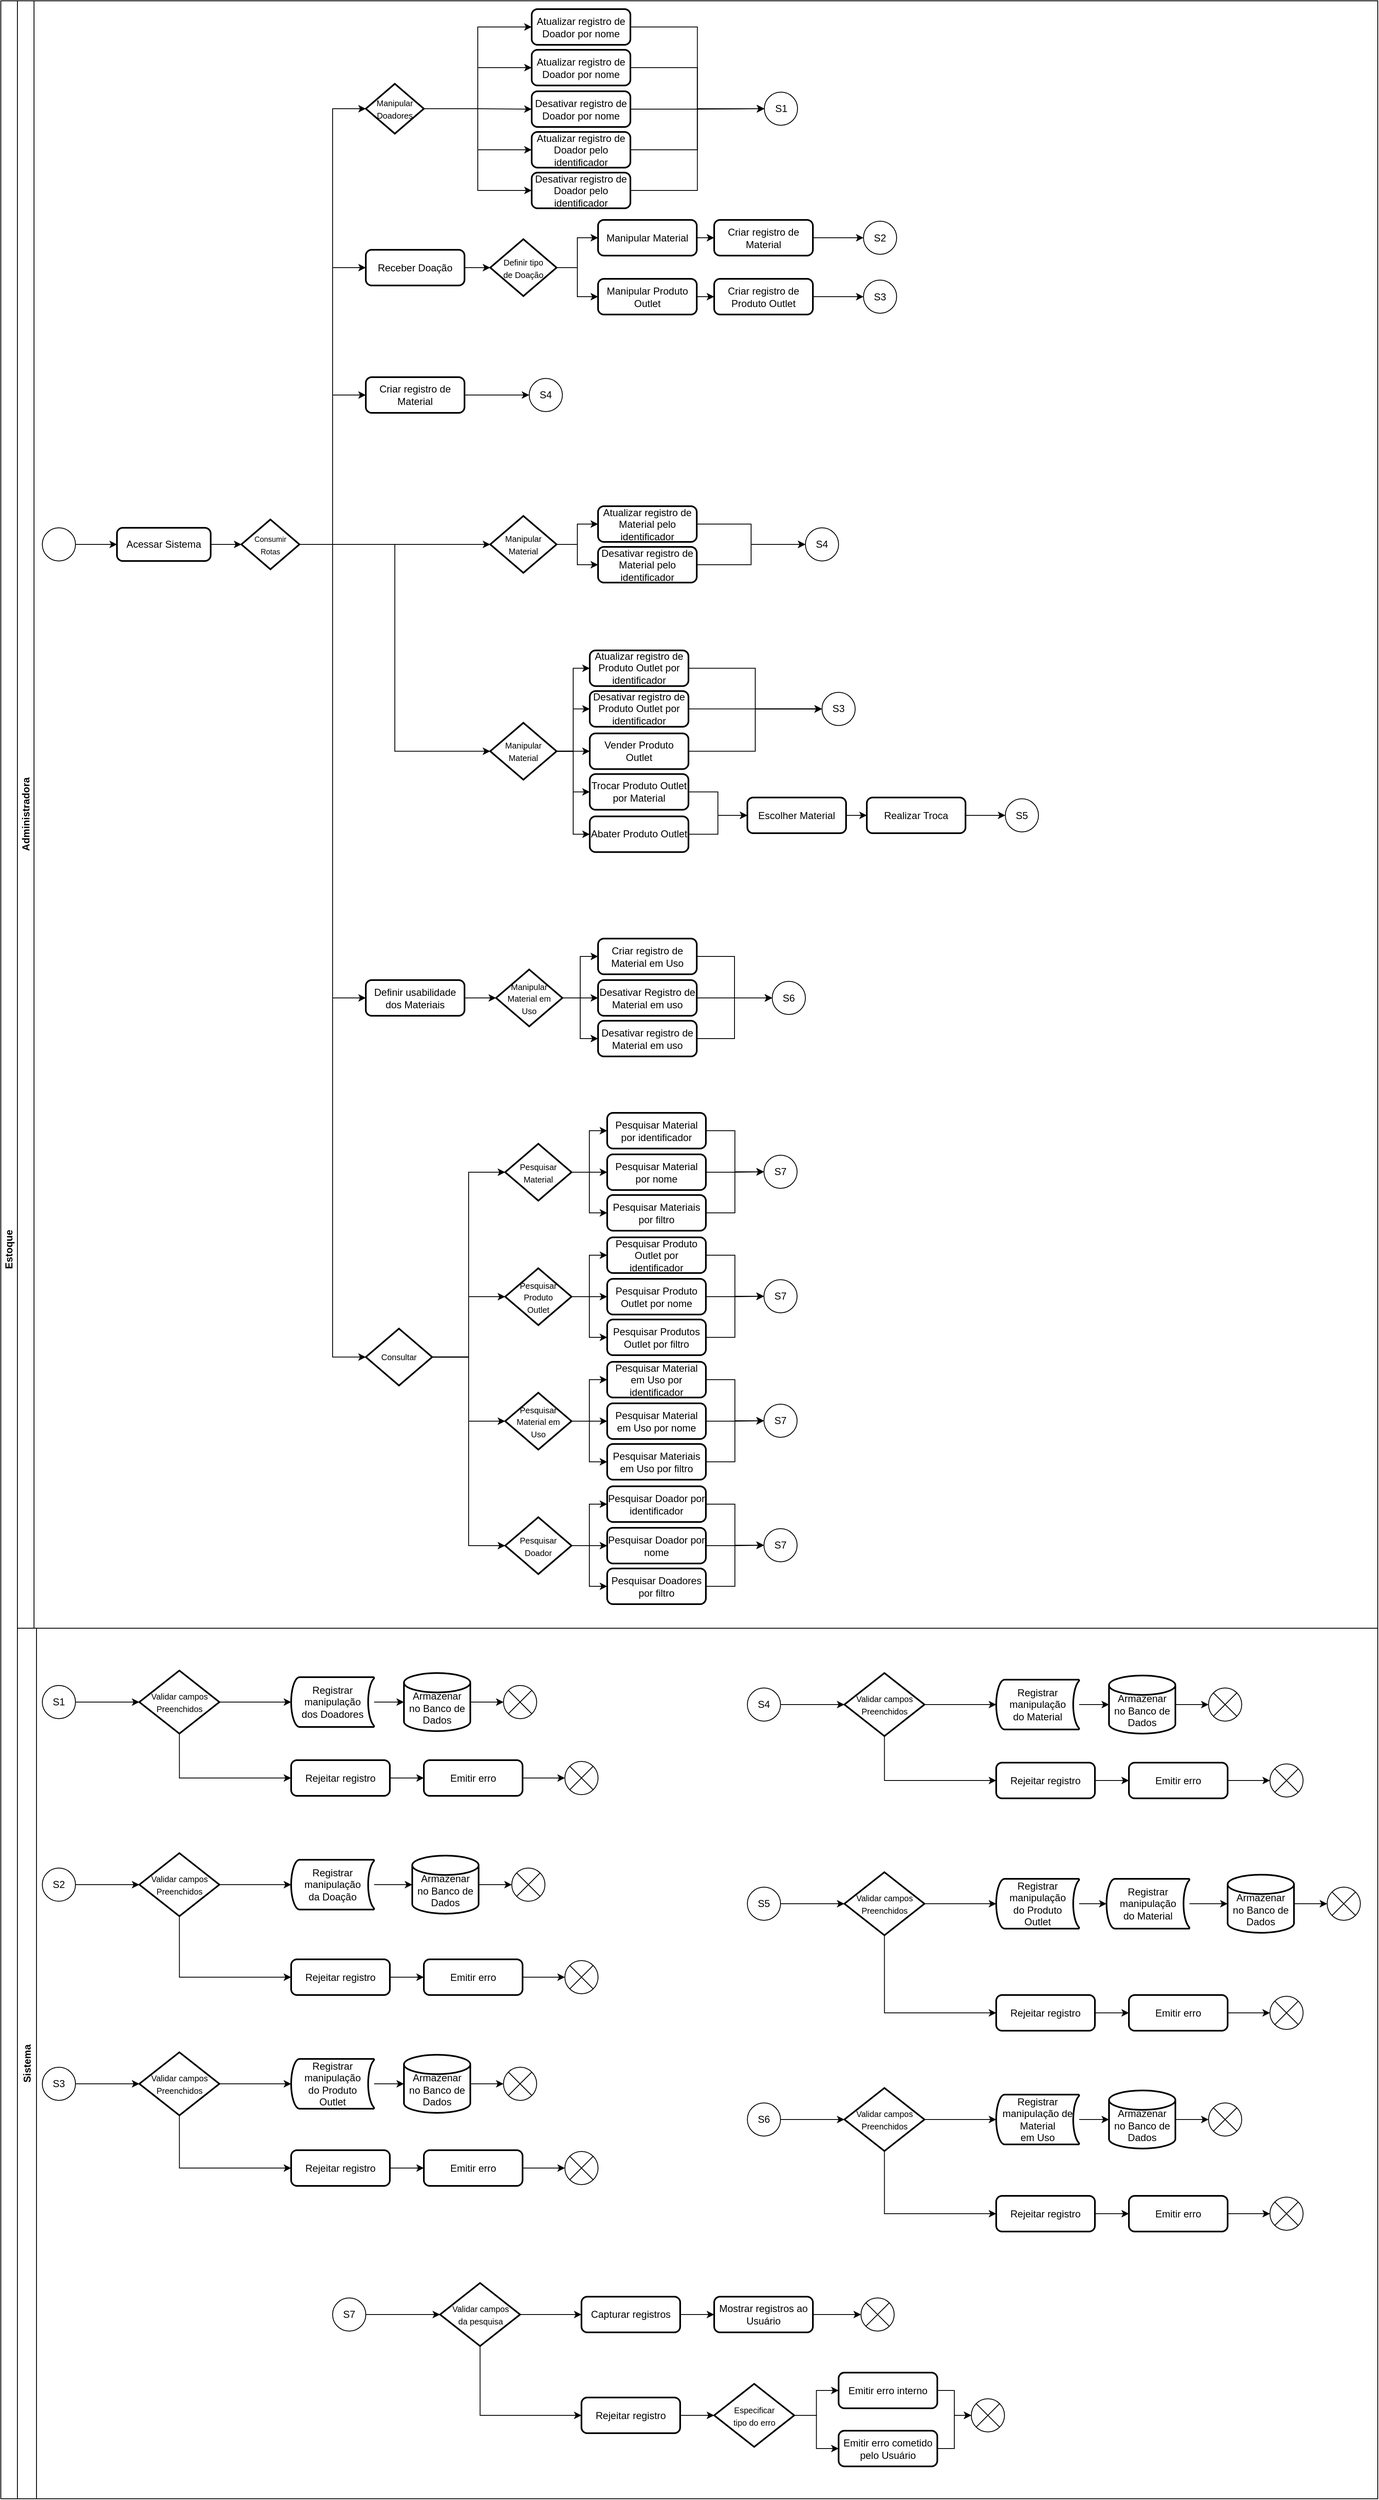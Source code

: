 <mxfile version="24.3.1" type="device">
  <diagram name="Página-1" id="qYTIleNpbE9c3qGc4Jwz">
    <mxGraphModel dx="6777" dy="2570" grid="1" gridSize="10" guides="1" tooltips="1" connect="1" arrows="1" fold="1" page="1" pageScale="1" pageWidth="827" pageHeight="1169" math="0" shadow="0">
      <root>
        <mxCell id="0" />
        <mxCell id="1" parent="0" />
        <mxCell id="EBbAfh6tv7qkJCFMbe4G-1" value="Estoque" style="swimlane;childLayout=stackLayout;resizeParent=1;resizeParentMax=0;horizontal=0;startSize=20;horizontalStack=0;html=1;" parent="1" vertex="1">
          <mxGeometry x="150" y="20" width="1660" height="3010" as="geometry">
            <mxRectangle x="150" y="20" width="40" height="70" as="alternateBounds" />
          </mxGeometry>
        </mxCell>
        <mxCell id="EBbAfh6tv7qkJCFMbe4G-2" value="Administradora" style="swimlane;startSize=20;horizontal=0;html=1;" parent="EBbAfh6tv7qkJCFMbe4G-1" vertex="1">
          <mxGeometry x="20" width="1640" height="1961" as="geometry">
            <mxRectangle x="20" width="1640" height="30" as="alternateBounds" />
          </mxGeometry>
        </mxCell>
        <mxCell id="EBbAfh6tv7qkJCFMbe4G-158" style="edgeStyle=orthogonalEdgeStyle;rounded=0;orthogonalLoop=1;jettySize=auto;html=1;entryX=0;entryY=0.5;entryDx=0;entryDy=0;" parent="EBbAfh6tv7qkJCFMbe4G-2" source="EBbAfh6tv7qkJCFMbe4G-19" target="EBbAfh6tv7qkJCFMbe4G-157" edge="1">
          <mxGeometry relative="1" as="geometry" />
        </mxCell>
        <mxCell id="EBbAfh6tv7qkJCFMbe4G-159" style="edgeStyle=orthogonalEdgeStyle;rounded=0;orthogonalLoop=1;jettySize=auto;html=1;entryX=0;entryY=0.5;entryDx=0;entryDy=0;" parent="EBbAfh6tv7qkJCFMbe4G-2" source="EBbAfh6tv7qkJCFMbe4G-19" target="EBbAfh6tv7qkJCFMbe4G-155" edge="1">
          <mxGeometry relative="1" as="geometry" />
        </mxCell>
        <mxCell id="EBbAfh6tv7qkJCFMbe4G-160" style="edgeStyle=orthogonalEdgeStyle;rounded=0;orthogonalLoop=1;jettySize=auto;html=1;entryX=0;entryY=0.5;entryDx=0;entryDy=0;" parent="EBbAfh6tv7qkJCFMbe4G-2" source="EBbAfh6tv7qkJCFMbe4G-19" target="EBbAfh6tv7qkJCFMbe4G-154" edge="1">
          <mxGeometry relative="1" as="geometry" />
        </mxCell>
        <mxCell id="EBbAfh6tv7qkJCFMbe4G-161" style="edgeStyle=orthogonalEdgeStyle;rounded=0;orthogonalLoop=1;jettySize=auto;html=1;entryX=0;entryY=0.5;entryDx=0;entryDy=0;" parent="EBbAfh6tv7qkJCFMbe4G-2" source="EBbAfh6tv7qkJCFMbe4G-19" target="EBbAfh6tv7qkJCFMbe4G-152" edge="1">
          <mxGeometry relative="1" as="geometry" />
        </mxCell>
        <mxCell id="EBbAfh6tv7qkJCFMbe4G-162" style="edgeStyle=orthogonalEdgeStyle;rounded=0;orthogonalLoop=1;jettySize=auto;html=1;entryX=0;entryY=0.5;entryDx=0;entryDy=0;" parent="EBbAfh6tv7qkJCFMbe4G-2" source="EBbAfh6tv7qkJCFMbe4G-19" target="EBbAfh6tv7qkJCFMbe4G-153" edge="1">
          <mxGeometry relative="1" as="geometry" />
        </mxCell>
        <mxCell id="EBbAfh6tv7qkJCFMbe4G-19" value="&lt;font size=&quot;1&quot;&gt;Manipular Doadores&lt;/font&gt;" style="strokeWidth=2;html=1;shape=mxgraph.flowchart.decision;whiteSpace=wrap;" parent="EBbAfh6tv7qkJCFMbe4G-2" vertex="1">
          <mxGeometry x="420" y="100" width="70" height="60" as="geometry" />
        </mxCell>
        <mxCell id="EBbAfh6tv7qkJCFMbe4G-145" style="edgeStyle=orthogonalEdgeStyle;rounded=0;orthogonalLoop=1;jettySize=auto;html=1;" parent="EBbAfh6tv7qkJCFMbe4G-2" source="EBbAfh6tv7qkJCFMbe4G-144" edge="1">
          <mxGeometry relative="1" as="geometry">
            <mxPoint x="120" y="655" as="targetPoint" />
          </mxGeometry>
        </mxCell>
        <mxCell id="EBbAfh6tv7qkJCFMbe4G-144" value="" style="ellipse;whiteSpace=wrap;html=1;aspect=fixed;" parent="EBbAfh6tv7qkJCFMbe4G-2" vertex="1">
          <mxGeometry x="30" y="635" width="40" height="40" as="geometry" />
        </mxCell>
        <mxCell id="EBbAfh6tv7qkJCFMbe4G-146" value="Acessar Sistema" style="rounded=1;whiteSpace=wrap;html=1;absoluteArcSize=1;arcSize=14;strokeWidth=2;" parent="EBbAfh6tv7qkJCFMbe4G-2" vertex="1">
          <mxGeometry x="120" y="635" width="113" height="40" as="geometry" />
        </mxCell>
        <mxCell id="EBbAfh6tv7qkJCFMbe4G-189" style="edgeStyle=orthogonalEdgeStyle;rounded=0;orthogonalLoop=1;jettySize=auto;html=1;entryX=0;entryY=0.5;entryDx=0;entryDy=0;" parent="EBbAfh6tv7qkJCFMbe4G-2" source="EBbAfh6tv7qkJCFMbe4G-147" target="EBbAfh6tv7qkJCFMbe4G-168" edge="1">
          <mxGeometry relative="1" as="geometry" />
        </mxCell>
        <mxCell id="EBbAfh6tv7qkJCFMbe4G-193" style="edgeStyle=orthogonalEdgeStyle;rounded=0;orthogonalLoop=1;jettySize=auto;html=1;entryX=0;entryY=0.5;entryDx=0;entryDy=0;" parent="EBbAfh6tv7qkJCFMbe4G-2" source="EBbAfh6tv7qkJCFMbe4G-147" target="EBbAfh6tv7qkJCFMbe4G-191" edge="1">
          <mxGeometry relative="1" as="geometry" />
        </mxCell>
        <mxCell id="EBbAfh6tv7qkJCFMbe4G-248" style="edgeStyle=orthogonalEdgeStyle;rounded=0;orthogonalLoop=1;jettySize=auto;html=1;exitX=1;exitY=0.5;exitDx=0;exitDy=0;exitPerimeter=0;entryX=0;entryY=0.5;entryDx=0;entryDy=0;" parent="EBbAfh6tv7qkJCFMbe4G-2" source="EBbAfh6tv7qkJCFMbe4G-147" target="EBbAfh6tv7qkJCFMbe4G-247" edge="1">
          <mxGeometry relative="1" as="geometry" />
        </mxCell>
        <mxCell id="EBbAfh6tv7qkJCFMbe4G-147" value="&lt;span style=&quot;font-size: 9px;&quot;&gt;Consumir &lt;br&gt;Rotas&lt;/span&gt;" style="strokeWidth=2;html=1;shape=mxgraph.flowchart.decision;whiteSpace=wrap;" parent="EBbAfh6tv7qkJCFMbe4G-2" vertex="1">
          <mxGeometry x="270" y="625" width="70" height="60" as="geometry" />
        </mxCell>
        <mxCell id="EBbAfh6tv7qkJCFMbe4G-148" style="edgeStyle=orthogonalEdgeStyle;rounded=0;orthogonalLoop=1;jettySize=auto;html=1;entryX=0;entryY=0.5;entryDx=0;entryDy=0;entryPerimeter=0;" parent="EBbAfh6tv7qkJCFMbe4G-2" source="EBbAfh6tv7qkJCFMbe4G-146" target="EBbAfh6tv7qkJCFMbe4G-147" edge="1">
          <mxGeometry relative="1" as="geometry" />
        </mxCell>
        <mxCell id="EBbAfh6tv7qkJCFMbe4G-149" style="edgeStyle=orthogonalEdgeStyle;rounded=0;orthogonalLoop=1;jettySize=auto;html=1;entryX=0;entryY=0.5;entryDx=0;entryDy=0;entryPerimeter=0;" parent="EBbAfh6tv7qkJCFMbe4G-2" source="EBbAfh6tv7qkJCFMbe4G-147" target="EBbAfh6tv7qkJCFMbe4G-19" edge="1">
          <mxGeometry relative="1" as="geometry" />
        </mxCell>
        <mxCell id="I0vhVhWJqTMzAjdZEAVi-24" style="edgeStyle=orthogonalEdgeStyle;rounded=0;orthogonalLoop=1;jettySize=auto;html=1;entryX=0;entryY=0.5;entryDx=0;entryDy=0;" edge="1" parent="EBbAfh6tv7qkJCFMbe4G-2" source="EBbAfh6tv7qkJCFMbe4G-152" target="I0vhVhWJqTMzAjdZEAVi-21">
          <mxGeometry relative="1" as="geometry" />
        </mxCell>
        <mxCell id="EBbAfh6tv7qkJCFMbe4G-152" value="Atualizar registro de Doador pelo identificador" style="rounded=1;whiteSpace=wrap;html=1;absoluteArcSize=1;arcSize=14;strokeWidth=2;" parent="EBbAfh6tv7qkJCFMbe4G-2" vertex="1">
          <mxGeometry x="620" y="158" width="119" height="43" as="geometry" />
        </mxCell>
        <mxCell id="I0vhVhWJqTMzAjdZEAVi-23" style="edgeStyle=orthogonalEdgeStyle;rounded=0;orthogonalLoop=1;jettySize=auto;html=1;entryX=0;entryY=0.5;entryDx=0;entryDy=0;" edge="1" parent="EBbAfh6tv7qkJCFMbe4G-2" source="EBbAfh6tv7qkJCFMbe4G-153" target="I0vhVhWJqTMzAjdZEAVi-21">
          <mxGeometry relative="1" as="geometry" />
        </mxCell>
        <mxCell id="EBbAfh6tv7qkJCFMbe4G-153" value="Desativar registro de Doador pelo identificador" style="rounded=1;whiteSpace=wrap;html=1;absoluteArcSize=1;arcSize=14;strokeWidth=2;" parent="EBbAfh6tv7qkJCFMbe4G-2" vertex="1">
          <mxGeometry x="620" y="207" width="119" height="43" as="geometry" />
        </mxCell>
        <mxCell id="I0vhVhWJqTMzAjdZEAVi-25" style="edgeStyle=orthogonalEdgeStyle;rounded=0;orthogonalLoop=1;jettySize=auto;html=1;entryX=0;entryY=0.5;entryDx=0;entryDy=0;" edge="1" parent="EBbAfh6tv7qkJCFMbe4G-2" source="EBbAfh6tv7qkJCFMbe4G-154" target="I0vhVhWJqTMzAjdZEAVi-21">
          <mxGeometry relative="1" as="geometry" />
        </mxCell>
        <mxCell id="EBbAfh6tv7qkJCFMbe4G-154" value="Desativar registro de Doador por nome" style="rounded=1;whiteSpace=wrap;html=1;absoluteArcSize=1;arcSize=14;strokeWidth=2;" parent="EBbAfh6tv7qkJCFMbe4G-2" vertex="1">
          <mxGeometry x="620" y="109" width="119" height="43" as="geometry" />
        </mxCell>
        <mxCell id="I0vhVhWJqTMzAjdZEAVi-26" style="edgeStyle=orthogonalEdgeStyle;rounded=0;orthogonalLoop=1;jettySize=auto;html=1;entryX=0;entryY=0.5;entryDx=0;entryDy=0;" edge="1" parent="EBbAfh6tv7qkJCFMbe4G-2" source="EBbAfh6tv7qkJCFMbe4G-155" target="I0vhVhWJqTMzAjdZEAVi-21">
          <mxGeometry relative="1" as="geometry">
            <mxPoint x="880" y="100" as="targetPoint" />
          </mxGeometry>
        </mxCell>
        <mxCell id="EBbAfh6tv7qkJCFMbe4G-155" value="Atualizar registro de Doador por nome" style="rounded=1;whiteSpace=wrap;html=1;absoluteArcSize=1;arcSize=14;strokeWidth=2;" parent="EBbAfh6tv7qkJCFMbe4G-2" vertex="1">
          <mxGeometry x="620" y="59" width="119" height="43" as="geometry" />
        </mxCell>
        <mxCell id="I0vhVhWJqTMzAjdZEAVi-27" style="edgeStyle=orthogonalEdgeStyle;rounded=0;orthogonalLoop=1;jettySize=auto;html=1;entryX=0;entryY=0.5;entryDx=0;entryDy=0;" edge="1" parent="EBbAfh6tv7qkJCFMbe4G-2" source="EBbAfh6tv7qkJCFMbe4G-157" target="I0vhVhWJqTMzAjdZEAVi-21">
          <mxGeometry relative="1" as="geometry" />
        </mxCell>
        <mxCell id="EBbAfh6tv7qkJCFMbe4G-157" value="Atualizar registro de Doador por nome" style="rounded=1;whiteSpace=wrap;html=1;absoluteArcSize=1;arcSize=14;strokeWidth=2;" parent="EBbAfh6tv7qkJCFMbe4G-2" vertex="1">
          <mxGeometry x="620" y="10" width="119" height="43" as="geometry" />
        </mxCell>
        <mxCell id="EBbAfh6tv7qkJCFMbe4G-170" style="edgeStyle=orthogonalEdgeStyle;rounded=0;orthogonalLoop=1;jettySize=auto;html=1;" parent="EBbAfh6tv7qkJCFMbe4G-2" source="EBbAfh6tv7qkJCFMbe4G-168" target="EBbAfh6tv7qkJCFMbe4G-169" edge="1">
          <mxGeometry relative="1" as="geometry" />
        </mxCell>
        <mxCell id="EBbAfh6tv7qkJCFMbe4G-168" value="Receber Doação" style="rounded=1;whiteSpace=wrap;html=1;absoluteArcSize=1;arcSize=14;strokeWidth=2;" parent="EBbAfh6tv7qkJCFMbe4G-2" vertex="1">
          <mxGeometry x="420" y="300" width="119" height="43" as="geometry" />
        </mxCell>
        <mxCell id="EBbAfh6tv7qkJCFMbe4G-173" style="edgeStyle=orthogonalEdgeStyle;rounded=0;orthogonalLoop=1;jettySize=auto;html=1;" parent="EBbAfh6tv7qkJCFMbe4G-2" source="EBbAfh6tv7qkJCFMbe4G-169" target="EBbAfh6tv7qkJCFMbe4G-172" edge="1">
          <mxGeometry relative="1" as="geometry" />
        </mxCell>
        <mxCell id="EBbAfh6tv7qkJCFMbe4G-174" style="edgeStyle=orthogonalEdgeStyle;rounded=0;orthogonalLoop=1;jettySize=auto;html=1;" parent="EBbAfh6tv7qkJCFMbe4G-2" source="EBbAfh6tv7qkJCFMbe4G-169" target="EBbAfh6tv7qkJCFMbe4G-171" edge="1">
          <mxGeometry relative="1" as="geometry" />
        </mxCell>
        <mxCell id="EBbAfh6tv7qkJCFMbe4G-169" value="&lt;font size=&quot;1&quot;&gt;Definir tipo &lt;br&gt;de Doação&lt;/font&gt;" style="strokeWidth=2;html=1;shape=mxgraph.flowchart.decision;whiteSpace=wrap;" parent="EBbAfh6tv7qkJCFMbe4G-2" vertex="1">
          <mxGeometry x="570" y="287.25" width="80" height="68.5" as="geometry" />
        </mxCell>
        <mxCell id="EBbAfh6tv7qkJCFMbe4G-177" style="edgeStyle=orthogonalEdgeStyle;rounded=0;orthogonalLoop=1;jettySize=auto;html=1;" parent="EBbAfh6tv7qkJCFMbe4G-2" source="EBbAfh6tv7qkJCFMbe4G-171" target="EBbAfh6tv7qkJCFMbe4G-175" edge="1">
          <mxGeometry relative="1" as="geometry" />
        </mxCell>
        <mxCell id="EBbAfh6tv7qkJCFMbe4G-171" value="Manipular Material" style="rounded=1;whiteSpace=wrap;html=1;absoluteArcSize=1;arcSize=14;strokeWidth=2;" parent="EBbAfh6tv7qkJCFMbe4G-2" vertex="1">
          <mxGeometry x="700" y="264" width="119" height="43" as="geometry" />
        </mxCell>
        <mxCell id="EBbAfh6tv7qkJCFMbe4G-178" style="edgeStyle=orthogonalEdgeStyle;rounded=0;orthogonalLoop=1;jettySize=auto;html=1;" parent="EBbAfh6tv7qkJCFMbe4G-2" source="EBbAfh6tv7qkJCFMbe4G-172" target="EBbAfh6tv7qkJCFMbe4G-176" edge="1">
          <mxGeometry relative="1" as="geometry" />
        </mxCell>
        <mxCell id="EBbAfh6tv7qkJCFMbe4G-172" value="Manipular Produto Outlet" style="rounded=1;whiteSpace=wrap;html=1;absoluteArcSize=1;arcSize=14;strokeWidth=2;" parent="EBbAfh6tv7qkJCFMbe4G-2" vertex="1">
          <mxGeometry x="700" y="335" width="119" height="43" as="geometry" />
        </mxCell>
        <mxCell id="I0vhVhWJqTMzAjdZEAVi-20" style="edgeStyle=orthogonalEdgeStyle;rounded=0;orthogonalLoop=1;jettySize=auto;html=1;entryX=0;entryY=0.5;entryDx=0;entryDy=0;" edge="1" parent="EBbAfh6tv7qkJCFMbe4G-2" source="EBbAfh6tv7qkJCFMbe4G-175" target="I0vhVhWJqTMzAjdZEAVi-18">
          <mxGeometry relative="1" as="geometry" />
        </mxCell>
        <mxCell id="EBbAfh6tv7qkJCFMbe4G-175" value="Criar registro de Material" style="rounded=1;whiteSpace=wrap;html=1;absoluteArcSize=1;arcSize=14;strokeWidth=2;" parent="EBbAfh6tv7qkJCFMbe4G-2" vertex="1">
          <mxGeometry x="840" y="264" width="119" height="43" as="geometry" />
        </mxCell>
        <mxCell id="I0vhVhWJqTMzAjdZEAVi-19" style="edgeStyle=orthogonalEdgeStyle;rounded=0;orthogonalLoop=1;jettySize=auto;html=1;entryX=0;entryY=0.5;entryDx=0;entryDy=0;" edge="1" parent="EBbAfh6tv7qkJCFMbe4G-2" source="EBbAfh6tv7qkJCFMbe4G-176" target="I0vhVhWJqTMzAjdZEAVi-17">
          <mxGeometry relative="1" as="geometry" />
        </mxCell>
        <mxCell id="EBbAfh6tv7qkJCFMbe4G-176" value="Criar registro de Produto Outlet" style="rounded=1;whiteSpace=wrap;html=1;absoluteArcSize=1;arcSize=14;strokeWidth=2;" parent="EBbAfh6tv7qkJCFMbe4G-2" vertex="1">
          <mxGeometry x="840" y="335" width="119" height="43" as="geometry" />
        </mxCell>
        <mxCell id="I0vhVhWJqTMzAjdZEAVi-16" style="edgeStyle=orthogonalEdgeStyle;rounded=0;orthogonalLoop=1;jettySize=auto;html=1;exitX=1;exitY=0.5;exitDx=0;exitDy=0;entryX=0;entryY=0.5;entryDx=0;entryDy=0;" edge="1" parent="EBbAfh6tv7qkJCFMbe4G-2" source="EBbAfh6tv7qkJCFMbe4G-191" target="I0vhVhWJqTMzAjdZEAVi-15">
          <mxGeometry relative="1" as="geometry" />
        </mxCell>
        <mxCell id="EBbAfh6tv7qkJCFMbe4G-191" value="Criar registro de Material" style="rounded=1;whiteSpace=wrap;html=1;absoluteArcSize=1;arcSize=14;strokeWidth=2;" parent="EBbAfh6tv7qkJCFMbe4G-2" vertex="1">
          <mxGeometry x="420" y="453.5" width="119" height="43" as="geometry" />
        </mxCell>
        <mxCell id="EBbAfh6tv7qkJCFMbe4G-202" style="edgeStyle=orthogonalEdgeStyle;rounded=0;orthogonalLoop=1;jettySize=auto;html=1;" parent="EBbAfh6tv7qkJCFMbe4G-2" source="EBbAfh6tv7qkJCFMbe4G-198" target="EBbAfh6tv7qkJCFMbe4G-200" edge="1">
          <mxGeometry relative="1" as="geometry" />
        </mxCell>
        <mxCell id="EBbAfh6tv7qkJCFMbe4G-203" style="edgeStyle=orthogonalEdgeStyle;rounded=0;orthogonalLoop=1;jettySize=auto;html=1;" parent="EBbAfh6tv7qkJCFMbe4G-2" source="EBbAfh6tv7qkJCFMbe4G-198" target="EBbAfh6tv7qkJCFMbe4G-201" edge="1">
          <mxGeometry relative="1" as="geometry" />
        </mxCell>
        <mxCell id="EBbAfh6tv7qkJCFMbe4G-198" value="&lt;font size=&quot;1&quot;&gt;Manipular Material&lt;/font&gt;" style="strokeWidth=2;html=1;shape=mxgraph.flowchart.decision;whiteSpace=wrap;" parent="EBbAfh6tv7qkJCFMbe4G-2" vertex="1">
          <mxGeometry x="570" y="620.75" width="80" height="68.5" as="geometry" />
        </mxCell>
        <mxCell id="EBbAfh6tv7qkJCFMbe4G-199" style="edgeStyle=orthogonalEdgeStyle;rounded=0;orthogonalLoop=1;jettySize=auto;html=1;entryX=0;entryY=0.5;entryDx=0;entryDy=0;entryPerimeter=0;" parent="EBbAfh6tv7qkJCFMbe4G-2" source="EBbAfh6tv7qkJCFMbe4G-147" target="EBbAfh6tv7qkJCFMbe4G-198" edge="1">
          <mxGeometry relative="1" as="geometry" />
        </mxCell>
        <mxCell id="I0vhVhWJqTMzAjdZEAVi-13" style="edgeStyle=orthogonalEdgeStyle;rounded=0;orthogonalLoop=1;jettySize=auto;html=1;entryX=0;entryY=0.5;entryDx=0;entryDy=0;" edge="1" parent="EBbAfh6tv7qkJCFMbe4G-2" source="EBbAfh6tv7qkJCFMbe4G-200" target="I0vhVhWJqTMzAjdZEAVi-12">
          <mxGeometry relative="1" as="geometry" />
        </mxCell>
        <mxCell id="EBbAfh6tv7qkJCFMbe4G-200" value="Atualizar registro de Material pelo identificador" style="rounded=1;whiteSpace=wrap;html=1;absoluteArcSize=1;arcSize=14;strokeWidth=2;" parent="EBbAfh6tv7qkJCFMbe4G-2" vertex="1">
          <mxGeometry x="700" y="609" width="119" height="43" as="geometry" />
        </mxCell>
        <mxCell id="I0vhVhWJqTMzAjdZEAVi-14" style="edgeStyle=orthogonalEdgeStyle;rounded=0;orthogonalLoop=1;jettySize=auto;html=1;entryX=0;entryY=0.5;entryDx=0;entryDy=0;" edge="1" parent="EBbAfh6tv7qkJCFMbe4G-2" source="EBbAfh6tv7qkJCFMbe4G-201" target="I0vhVhWJqTMzAjdZEAVi-12">
          <mxGeometry relative="1" as="geometry" />
        </mxCell>
        <mxCell id="EBbAfh6tv7qkJCFMbe4G-201" value="Desativar registro de Material pelo identificador" style="rounded=1;whiteSpace=wrap;html=1;absoluteArcSize=1;arcSize=14;strokeWidth=2;" parent="EBbAfh6tv7qkJCFMbe4G-2" vertex="1">
          <mxGeometry x="700" y="658" width="119" height="43" as="geometry" />
        </mxCell>
        <mxCell id="EBbAfh6tv7qkJCFMbe4G-219" style="edgeStyle=orthogonalEdgeStyle;rounded=0;orthogonalLoop=1;jettySize=auto;html=1;entryX=0;entryY=0.5;entryDx=0;entryDy=0;" parent="EBbAfh6tv7qkJCFMbe4G-2" source="EBbAfh6tv7qkJCFMbe4G-211" target="EBbAfh6tv7qkJCFMbe4G-213" edge="1">
          <mxGeometry relative="1" as="geometry" />
        </mxCell>
        <mxCell id="EBbAfh6tv7qkJCFMbe4G-220" style="edgeStyle=orthogonalEdgeStyle;rounded=0;orthogonalLoop=1;jettySize=auto;html=1;" parent="EBbAfh6tv7qkJCFMbe4G-2" source="EBbAfh6tv7qkJCFMbe4G-211" target="EBbAfh6tv7qkJCFMbe4G-217" edge="1">
          <mxGeometry relative="1" as="geometry" />
        </mxCell>
        <mxCell id="EBbAfh6tv7qkJCFMbe4G-221" style="edgeStyle=orthogonalEdgeStyle;rounded=0;orthogonalLoop=1;jettySize=auto;html=1;" parent="EBbAfh6tv7qkJCFMbe4G-2" source="EBbAfh6tv7qkJCFMbe4G-211" target="EBbAfh6tv7qkJCFMbe4G-214" edge="1">
          <mxGeometry relative="1" as="geometry" />
        </mxCell>
        <mxCell id="EBbAfh6tv7qkJCFMbe4G-222" style="edgeStyle=orthogonalEdgeStyle;rounded=0;orthogonalLoop=1;jettySize=auto;html=1;" parent="EBbAfh6tv7qkJCFMbe4G-2" source="EBbAfh6tv7qkJCFMbe4G-211" target="EBbAfh6tv7qkJCFMbe4G-218" edge="1">
          <mxGeometry relative="1" as="geometry" />
        </mxCell>
        <mxCell id="EBbAfh6tv7qkJCFMbe4G-223" style="edgeStyle=orthogonalEdgeStyle;rounded=0;orthogonalLoop=1;jettySize=auto;html=1;entryX=0;entryY=0.5;entryDx=0;entryDy=0;" parent="EBbAfh6tv7qkJCFMbe4G-2" source="EBbAfh6tv7qkJCFMbe4G-211" target="EBbAfh6tv7qkJCFMbe4G-216" edge="1">
          <mxGeometry relative="1" as="geometry" />
        </mxCell>
        <mxCell id="EBbAfh6tv7qkJCFMbe4G-211" value="&lt;font size=&quot;1&quot;&gt;Manipular Material&lt;/font&gt;" style="strokeWidth=2;html=1;shape=mxgraph.flowchart.decision;whiteSpace=wrap;" parent="EBbAfh6tv7qkJCFMbe4G-2" vertex="1">
          <mxGeometry x="570" y="870" width="80" height="68.5" as="geometry" />
        </mxCell>
        <mxCell id="EBbAfh6tv7qkJCFMbe4G-212" style="edgeStyle=orthogonalEdgeStyle;rounded=0;orthogonalLoop=1;jettySize=auto;html=1;entryX=0;entryY=0.5;entryDx=0;entryDy=0;entryPerimeter=0;" parent="EBbAfh6tv7qkJCFMbe4G-2" source="EBbAfh6tv7qkJCFMbe4G-147" target="EBbAfh6tv7qkJCFMbe4G-211" edge="1">
          <mxGeometry relative="1" as="geometry" />
        </mxCell>
        <mxCell id="I0vhVhWJqTMzAjdZEAVi-10" style="edgeStyle=orthogonalEdgeStyle;rounded=0;orthogonalLoop=1;jettySize=auto;html=1;entryX=0;entryY=0.5;entryDx=0;entryDy=0;" edge="1" parent="EBbAfh6tv7qkJCFMbe4G-2" source="EBbAfh6tv7qkJCFMbe4G-213" target="I0vhVhWJqTMzAjdZEAVi-7">
          <mxGeometry relative="1" as="geometry" />
        </mxCell>
        <mxCell id="EBbAfh6tv7qkJCFMbe4G-213" value="Atualizar registro de Produto Outlet por identificador" style="rounded=1;whiteSpace=wrap;html=1;absoluteArcSize=1;arcSize=14;strokeWidth=2;" parent="EBbAfh6tv7qkJCFMbe4G-2" vertex="1">
          <mxGeometry x="690" y="782.75" width="119" height="43" as="geometry" />
        </mxCell>
        <mxCell id="I0vhVhWJqTMzAjdZEAVi-9" style="edgeStyle=orthogonalEdgeStyle;rounded=0;orthogonalLoop=1;jettySize=auto;html=1;entryX=0;entryY=0.5;entryDx=0;entryDy=0;" edge="1" parent="EBbAfh6tv7qkJCFMbe4G-2" source="EBbAfh6tv7qkJCFMbe4G-214" target="I0vhVhWJqTMzAjdZEAVi-7">
          <mxGeometry relative="1" as="geometry" />
        </mxCell>
        <mxCell id="EBbAfh6tv7qkJCFMbe4G-214" value="Desativar registro de Produto Outlet por identificador" style="rounded=1;whiteSpace=wrap;html=1;absoluteArcSize=1;arcSize=14;strokeWidth=2;" parent="EBbAfh6tv7qkJCFMbe4G-2" vertex="1">
          <mxGeometry x="690" y="831.75" width="119" height="43" as="geometry" />
        </mxCell>
        <mxCell id="I0vhVhWJqTMzAjdZEAVi-8" style="edgeStyle=orthogonalEdgeStyle;rounded=0;orthogonalLoop=1;jettySize=auto;html=1;entryX=0;entryY=0.5;entryDx=0;entryDy=0;" edge="1" parent="EBbAfh6tv7qkJCFMbe4G-2" source="EBbAfh6tv7qkJCFMbe4G-217" target="I0vhVhWJqTMzAjdZEAVi-7">
          <mxGeometry relative="1" as="geometry" />
        </mxCell>
        <mxCell id="EBbAfh6tv7qkJCFMbe4G-217" value="Vender Produto Outlet" style="rounded=1;whiteSpace=wrap;html=1;absoluteArcSize=1;arcSize=14;strokeWidth=2;" parent="EBbAfh6tv7qkJCFMbe4G-2" vertex="1">
          <mxGeometry x="690" y="882.75" width="119" height="43" as="geometry" />
        </mxCell>
        <mxCell id="EBbAfh6tv7qkJCFMbe4G-242" style="edgeStyle=orthogonalEdgeStyle;rounded=0;orthogonalLoop=1;jettySize=auto;html=1;" parent="EBbAfh6tv7qkJCFMbe4G-2" source="EBbAfh6tv7qkJCFMbe4G-218" target="EBbAfh6tv7qkJCFMbe4G-232" edge="1">
          <mxGeometry relative="1" as="geometry" />
        </mxCell>
        <mxCell id="EBbAfh6tv7qkJCFMbe4G-218" value="Trocar Produto Outlet por Material" style="rounded=1;whiteSpace=wrap;html=1;absoluteArcSize=1;arcSize=14;strokeWidth=2;" parent="EBbAfh6tv7qkJCFMbe4G-2" vertex="1">
          <mxGeometry x="690" y="931.75" width="119" height="43" as="geometry" />
        </mxCell>
        <mxCell id="EBbAfh6tv7qkJCFMbe4G-241" style="edgeStyle=orthogonalEdgeStyle;rounded=0;orthogonalLoop=1;jettySize=auto;html=1;" parent="EBbAfh6tv7qkJCFMbe4G-2" source="EBbAfh6tv7qkJCFMbe4G-216" target="EBbAfh6tv7qkJCFMbe4G-232" edge="1">
          <mxGeometry relative="1" as="geometry" />
        </mxCell>
        <mxCell id="EBbAfh6tv7qkJCFMbe4G-216" value="Abater Produto Outlet" style="rounded=1;whiteSpace=wrap;html=1;absoluteArcSize=1;arcSize=14;strokeWidth=2;" parent="EBbAfh6tv7qkJCFMbe4G-2" vertex="1">
          <mxGeometry x="690" y="982.75" width="119" height="43" as="geometry" />
        </mxCell>
        <mxCell id="EBbAfh6tv7qkJCFMbe4G-243" style="edgeStyle=orthogonalEdgeStyle;rounded=0;orthogonalLoop=1;jettySize=auto;html=1;exitX=1;exitY=0.5;exitDx=0;exitDy=0;" parent="EBbAfh6tv7qkJCFMbe4G-2" source="EBbAfh6tv7qkJCFMbe4G-232" target="EBbAfh6tv7qkJCFMbe4G-233" edge="1">
          <mxGeometry relative="1" as="geometry" />
        </mxCell>
        <mxCell id="EBbAfh6tv7qkJCFMbe4G-232" value="Escolher Material" style="rounded=1;whiteSpace=wrap;html=1;absoluteArcSize=1;arcSize=14;strokeWidth=2;" parent="EBbAfh6tv7qkJCFMbe4G-2" vertex="1">
          <mxGeometry x="880" y="960" width="119" height="43" as="geometry" />
        </mxCell>
        <mxCell id="I0vhVhWJqTMzAjdZEAVi-11" style="edgeStyle=orthogonalEdgeStyle;rounded=0;orthogonalLoop=1;jettySize=auto;html=1;" edge="1" parent="EBbAfh6tv7qkJCFMbe4G-2" source="EBbAfh6tv7qkJCFMbe4G-233" target="I0vhVhWJqTMzAjdZEAVi-6">
          <mxGeometry relative="1" as="geometry" />
        </mxCell>
        <mxCell id="EBbAfh6tv7qkJCFMbe4G-233" value="Realizar Troca" style="rounded=1;whiteSpace=wrap;html=1;absoluteArcSize=1;arcSize=14;strokeWidth=2;" parent="EBbAfh6tv7qkJCFMbe4G-2" vertex="1">
          <mxGeometry x="1024" y="960" width="119" height="43" as="geometry" />
        </mxCell>
        <mxCell id="EBbAfh6tv7qkJCFMbe4G-255" style="edgeStyle=orthogonalEdgeStyle;rounded=0;orthogonalLoop=1;jettySize=auto;html=1;" parent="EBbAfh6tv7qkJCFMbe4G-2" source="EBbAfh6tv7qkJCFMbe4G-247" target="EBbAfh6tv7qkJCFMbe4G-249" edge="1">
          <mxGeometry relative="1" as="geometry" />
        </mxCell>
        <mxCell id="EBbAfh6tv7qkJCFMbe4G-247" value="Definir usabilidade dos Materiais" style="rounded=1;whiteSpace=wrap;html=1;absoluteArcSize=1;arcSize=14;strokeWidth=2;" parent="EBbAfh6tv7qkJCFMbe4G-2" vertex="1">
          <mxGeometry x="420" y="1180" width="119" height="43" as="geometry" />
        </mxCell>
        <mxCell id="EBbAfh6tv7qkJCFMbe4G-256" style="edgeStyle=orthogonalEdgeStyle;rounded=0;orthogonalLoop=1;jettySize=auto;html=1;" parent="EBbAfh6tv7qkJCFMbe4G-2" source="EBbAfh6tv7qkJCFMbe4G-249" target="EBbAfh6tv7qkJCFMbe4G-254" edge="1">
          <mxGeometry relative="1" as="geometry" />
        </mxCell>
        <mxCell id="EBbAfh6tv7qkJCFMbe4G-257" style="edgeStyle=orthogonalEdgeStyle;rounded=0;orthogonalLoop=1;jettySize=auto;html=1;" parent="EBbAfh6tv7qkJCFMbe4G-2" source="EBbAfh6tv7qkJCFMbe4G-249" target="EBbAfh6tv7qkJCFMbe4G-252" edge="1">
          <mxGeometry relative="1" as="geometry" />
        </mxCell>
        <mxCell id="EBbAfh6tv7qkJCFMbe4G-258" style="edgeStyle=orthogonalEdgeStyle;rounded=0;orthogonalLoop=1;jettySize=auto;html=1;" parent="EBbAfh6tv7qkJCFMbe4G-2" source="EBbAfh6tv7qkJCFMbe4G-249" target="EBbAfh6tv7qkJCFMbe4G-253" edge="1">
          <mxGeometry relative="1" as="geometry" />
        </mxCell>
        <mxCell id="EBbAfh6tv7qkJCFMbe4G-249" value="&lt;font size=&quot;1&quot;&gt;Manipular Material em &lt;br&gt;Uso&lt;/font&gt;" style="strokeWidth=2;html=1;shape=mxgraph.flowchart.decision;whiteSpace=wrap;" parent="EBbAfh6tv7qkJCFMbe4G-2" vertex="1">
          <mxGeometry x="577" y="1167.25" width="80" height="68.5" as="geometry" />
        </mxCell>
        <mxCell id="I0vhVhWJqTMzAjdZEAVi-4" style="edgeStyle=orthogonalEdgeStyle;rounded=0;orthogonalLoop=1;jettySize=auto;html=1;exitX=1;exitY=0.5;exitDx=0;exitDy=0;entryX=0;entryY=0.5;entryDx=0;entryDy=0;" edge="1" parent="EBbAfh6tv7qkJCFMbe4G-2" source="EBbAfh6tv7qkJCFMbe4G-252" target="I0vhVhWJqTMzAjdZEAVi-2">
          <mxGeometry relative="1" as="geometry" />
        </mxCell>
        <mxCell id="EBbAfh6tv7qkJCFMbe4G-252" value="Desativar Registro de Material em uso" style="rounded=1;whiteSpace=wrap;html=1;absoluteArcSize=1;arcSize=14;strokeWidth=2;" parent="EBbAfh6tv7qkJCFMbe4G-2" vertex="1">
          <mxGeometry x="700" y="1180" width="119" height="43" as="geometry" />
        </mxCell>
        <mxCell id="I0vhVhWJqTMzAjdZEAVi-5" style="edgeStyle=orthogonalEdgeStyle;rounded=0;orthogonalLoop=1;jettySize=auto;html=1;entryX=0;entryY=0.5;entryDx=0;entryDy=0;" edge="1" parent="EBbAfh6tv7qkJCFMbe4G-2" source="EBbAfh6tv7qkJCFMbe4G-253" target="I0vhVhWJqTMzAjdZEAVi-2">
          <mxGeometry relative="1" as="geometry" />
        </mxCell>
        <mxCell id="EBbAfh6tv7qkJCFMbe4G-253" value="Desativar registro de Material em uso" style="rounded=1;whiteSpace=wrap;html=1;absoluteArcSize=1;arcSize=14;strokeWidth=2;" parent="EBbAfh6tv7qkJCFMbe4G-2" vertex="1">
          <mxGeometry x="700" y="1229" width="119" height="43" as="geometry" />
        </mxCell>
        <mxCell id="I0vhVhWJqTMzAjdZEAVi-3" style="edgeStyle=orthogonalEdgeStyle;rounded=0;orthogonalLoop=1;jettySize=auto;html=1;entryX=0;entryY=0.5;entryDx=0;entryDy=0;" edge="1" parent="EBbAfh6tv7qkJCFMbe4G-2" source="EBbAfh6tv7qkJCFMbe4G-254" target="I0vhVhWJqTMzAjdZEAVi-2">
          <mxGeometry relative="1" as="geometry" />
        </mxCell>
        <mxCell id="EBbAfh6tv7qkJCFMbe4G-254" value="Criar registro de Material em Uso" style="rounded=1;whiteSpace=wrap;html=1;absoluteArcSize=1;arcSize=14;strokeWidth=2;" parent="EBbAfh6tv7qkJCFMbe4G-2" vertex="1">
          <mxGeometry x="700" y="1130" width="119" height="43" as="geometry" />
        </mxCell>
        <mxCell id="EBbAfh6tv7qkJCFMbe4G-317" value="" style="group" parent="EBbAfh6tv7qkJCFMbe4G-2" vertex="1" connectable="0">
          <mxGeometry x="588" y="1640" width="242" height="142" as="geometry" />
        </mxCell>
        <mxCell id="EBbAfh6tv7qkJCFMbe4G-302" style="edgeStyle=orthogonalEdgeStyle;rounded=0;orthogonalLoop=1;jettySize=auto;html=1;" parent="EBbAfh6tv7qkJCFMbe4G-317" source="EBbAfh6tv7qkJCFMbe4G-305" target="EBbAfh6tv7qkJCFMbe4G-308" edge="1">
          <mxGeometry relative="1" as="geometry" />
        </mxCell>
        <mxCell id="EBbAfh6tv7qkJCFMbe4G-303" style="edgeStyle=orthogonalEdgeStyle;rounded=0;orthogonalLoop=1;jettySize=auto;html=1;" parent="EBbAfh6tv7qkJCFMbe4G-317" source="EBbAfh6tv7qkJCFMbe4G-305" target="EBbAfh6tv7qkJCFMbe4G-306" edge="1">
          <mxGeometry relative="1" as="geometry" />
        </mxCell>
        <mxCell id="EBbAfh6tv7qkJCFMbe4G-304" style="edgeStyle=orthogonalEdgeStyle;rounded=0;orthogonalLoop=1;jettySize=auto;html=1;" parent="EBbAfh6tv7qkJCFMbe4G-317" source="EBbAfh6tv7qkJCFMbe4G-305" target="EBbAfh6tv7qkJCFMbe4G-307" edge="1">
          <mxGeometry relative="1" as="geometry" />
        </mxCell>
        <mxCell id="EBbAfh6tv7qkJCFMbe4G-305" value="&lt;span style=&quot;font-size: x-small;&quot;&gt;Pesquisar Material em&lt;br&gt;Uso&lt;/span&gt;" style="strokeWidth=2;html=1;shape=mxgraph.flowchart.decision;whiteSpace=wrap;" parent="EBbAfh6tv7qkJCFMbe4G-317" vertex="1">
          <mxGeometry y="37.25" width="80" height="68.5" as="geometry" />
        </mxCell>
        <mxCell id="EBbAfh6tv7qkJCFMbe4G-306" value="Pesquisar Material em Uso por nome" style="rounded=1;whiteSpace=wrap;html=1;absoluteArcSize=1;arcSize=14;strokeWidth=2;" parent="EBbAfh6tv7qkJCFMbe4G-317" vertex="1">
          <mxGeometry x="123" y="50" width="119" height="43" as="geometry" />
        </mxCell>
        <mxCell id="EBbAfh6tv7qkJCFMbe4G-307" value="Pesquisar Materiais em Uso por filtro" style="rounded=1;whiteSpace=wrap;html=1;absoluteArcSize=1;arcSize=14;strokeWidth=2;" parent="EBbAfh6tv7qkJCFMbe4G-317" vertex="1">
          <mxGeometry x="123" y="99" width="119" height="43" as="geometry" />
        </mxCell>
        <mxCell id="EBbAfh6tv7qkJCFMbe4G-308" value="Pesquisar Material em Uso por identificador" style="rounded=1;whiteSpace=wrap;html=1;absoluteArcSize=1;arcSize=14;strokeWidth=2;" parent="EBbAfh6tv7qkJCFMbe4G-317" vertex="1">
          <mxGeometry x="123" width="119" height="43" as="geometry" />
        </mxCell>
        <mxCell id="EBbAfh6tv7qkJCFMbe4G-318" value="" style="group" parent="EBbAfh6tv7qkJCFMbe4G-2" vertex="1" connectable="0">
          <mxGeometry x="588" y="1490" width="242" height="142" as="geometry" />
        </mxCell>
        <mxCell id="EBbAfh6tv7qkJCFMbe4G-295" style="edgeStyle=orthogonalEdgeStyle;rounded=0;orthogonalLoop=1;jettySize=auto;html=1;" parent="EBbAfh6tv7qkJCFMbe4G-318" source="EBbAfh6tv7qkJCFMbe4G-298" target="EBbAfh6tv7qkJCFMbe4G-301" edge="1">
          <mxGeometry relative="1" as="geometry" />
        </mxCell>
        <mxCell id="EBbAfh6tv7qkJCFMbe4G-296" style="edgeStyle=orthogonalEdgeStyle;rounded=0;orthogonalLoop=1;jettySize=auto;html=1;" parent="EBbAfh6tv7qkJCFMbe4G-318" source="EBbAfh6tv7qkJCFMbe4G-298" target="EBbAfh6tv7qkJCFMbe4G-299" edge="1">
          <mxGeometry relative="1" as="geometry" />
        </mxCell>
        <mxCell id="EBbAfh6tv7qkJCFMbe4G-297" style="edgeStyle=orthogonalEdgeStyle;rounded=0;orthogonalLoop=1;jettySize=auto;html=1;" parent="EBbAfh6tv7qkJCFMbe4G-318" source="EBbAfh6tv7qkJCFMbe4G-298" target="EBbAfh6tv7qkJCFMbe4G-300" edge="1">
          <mxGeometry relative="1" as="geometry" />
        </mxCell>
        <mxCell id="EBbAfh6tv7qkJCFMbe4G-298" value="&lt;span style=&quot;font-size: x-small;&quot;&gt;Pesquisar Produto &lt;br&gt;Outlet&lt;/span&gt;" style="strokeWidth=2;html=1;shape=mxgraph.flowchart.decision;whiteSpace=wrap;" parent="EBbAfh6tv7qkJCFMbe4G-318" vertex="1">
          <mxGeometry y="37.25" width="80" height="68.5" as="geometry" />
        </mxCell>
        <mxCell id="EBbAfh6tv7qkJCFMbe4G-299" value="Pesquisar Produto Outlet por nome" style="rounded=1;whiteSpace=wrap;html=1;absoluteArcSize=1;arcSize=14;strokeWidth=2;" parent="EBbAfh6tv7qkJCFMbe4G-318" vertex="1">
          <mxGeometry x="123" y="50" width="119" height="43" as="geometry" />
        </mxCell>
        <mxCell id="EBbAfh6tv7qkJCFMbe4G-300" value="Pesquisar Produtos Outlet por filtro" style="rounded=1;whiteSpace=wrap;html=1;absoluteArcSize=1;arcSize=14;strokeWidth=2;" parent="EBbAfh6tv7qkJCFMbe4G-318" vertex="1">
          <mxGeometry x="123" y="99" width="119" height="43" as="geometry" />
        </mxCell>
        <mxCell id="EBbAfh6tv7qkJCFMbe4G-301" value="Pesquisar Produto Outlet por identificador" style="rounded=1;whiteSpace=wrap;html=1;absoluteArcSize=1;arcSize=14;strokeWidth=2;" parent="EBbAfh6tv7qkJCFMbe4G-318" vertex="1">
          <mxGeometry x="123" width="119" height="43" as="geometry" />
        </mxCell>
        <mxCell id="EBbAfh6tv7qkJCFMbe4G-319" value="" style="group" parent="EBbAfh6tv7qkJCFMbe4G-2" vertex="1" connectable="0">
          <mxGeometry x="588" y="1340" width="242" height="142" as="geometry" />
        </mxCell>
        <mxCell id="EBbAfh6tv7qkJCFMbe4G-267" style="edgeStyle=orthogonalEdgeStyle;rounded=0;orthogonalLoop=1;jettySize=auto;html=1;" parent="EBbAfh6tv7qkJCFMbe4G-319" source="EBbAfh6tv7qkJCFMbe4G-270" target="EBbAfh6tv7qkJCFMbe4G-273" edge="1">
          <mxGeometry relative="1" as="geometry" />
        </mxCell>
        <mxCell id="EBbAfh6tv7qkJCFMbe4G-268" style="edgeStyle=orthogonalEdgeStyle;rounded=0;orthogonalLoop=1;jettySize=auto;html=1;" parent="EBbAfh6tv7qkJCFMbe4G-319" source="EBbAfh6tv7qkJCFMbe4G-270" target="EBbAfh6tv7qkJCFMbe4G-271" edge="1">
          <mxGeometry relative="1" as="geometry" />
        </mxCell>
        <mxCell id="EBbAfh6tv7qkJCFMbe4G-269" style="edgeStyle=orthogonalEdgeStyle;rounded=0;orthogonalLoop=1;jettySize=auto;html=1;" parent="EBbAfh6tv7qkJCFMbe4G-319" source="EBbAfh6tv7qkJCFMbe4G-270" target="EBbAfh6tv7qkJCFMbe4G-272" edge="1">
          <mxGeometry relative="1" as="geometry" />
        </mxCell>
        <mxCell id="EBbAfh6tv7qkJCFMbe4G-270" value="&lt;font size=&quot;1&quot;&gt;Pesquisar Material&lt;/font&gt;" style="strokeWidth=2;html=1;shape=mxgraph.flowchart.decision;whiteSpace=wrap;" parent="EBbAfh6tv7qkJCFMbe4G-319" vertex="1">
          <mxGeometry y="37.25" width="80" height="68.5" as="geometry" />
        </mxCell>
        <mxCell id="EBbAfh6tv7qkJCFMbe4G-271" value="Pesquisar Material por nome" style="rounded=1;whiteSpace=wrap;html=1;absoluteArcSize=1;arcSize=14;strokeWidth=2;" parent="EBbAfh6tv7qkJCFMbe4G-319" vertex="1">
          <mxGeometry x="123" y="50" width="119" height="43" as="geometry" />
        </mxCell>
        <mxCell id="EBbAfh6tv7qkJCFMbe4G-272" value="Pesquisar Materiais por filtro" style="rounded=1;whiteSpace=wrap;html=1;absoluteArcSize=1;arcSize=14;strokeWidth=2;" parent="EBbAfh6tv7qkJCFMbe4G-319" vertex="1">
          <mxGeometry x="123" y="99" width="119" height="43" as="geometry" />
        </mxCell>
        <mxCell id="EBbAfh6tv7qkJCFMbe4G-273" value="Pesquisar Material por identificador" style="rounded=1;whiteSpace=wrap;html=1;absoluteArcSize=1;arcSize=14;strokeWidth=2;" parent="EBbAfh6tv7qkJCFMbe4G-319" vertex="1">
          <mxGeometry x="123" width="119" height="43" as="geometry" />
        </mxCell>
        <mxCell id="EBbAfh6tv7qkJCFMbe4G-320" value="&lt;font size=&quot;1&quot;&gt;Consultar&lt;/font&gt;" style="strokeWidth=2;html=1;shape=mxgraph.flowchart.decision;whiteSpace=wrap;" parent="EBbAfh6tv7qkJCFMbe4G-2" vertex="1">
          <mxGeometry x="420" y="1600" width="80" height="68.5" as="geometry" />
        </mxCell>
        <mxCell id="EBbAfh6tv7qkJCFMbe4G-321" style="edgeStyle=orthogonalEdgeStyle;rounded=0;orthogonalLoop=1;jettySize=auto;html=1;entryX=0;entryY=0.5;entryDx=0;entryDy=0;entryPerimeter=0;" parent="EBbAfh6tv7qkJCFMbe4G-2" source="EBbAfh6tv7qkJCFMbe4G-320" target="EBbAfh6tv7qkJCFMbe4G-270" edge="1">
          <mxGeometry relative="1" as="geometry" />
        </mxCell>
        <mxCell id="EBbAfh6tv7qkJCFMbe4G-322" style="edgeStyle=orthogonalEdgeStyle;rounded=0;orthogonalLoop=1;jettySize=auto;html=1;entryX=0;entryY=0.5;entryDx=0;entryDy=0;entryPerimeter=0;" parent="EBbAfh6tv7qkJCFMbe4G-2" source="EBbAfh6tv7qkJCFMbe4G-320" target="EBbAfh6tv7qkJCFMbe4G-298" edge="1">
          <mxGeometry relative="1" as="geometry" />
        </mxCell>
        <mxCell id="EBbAfh6tv7qkJCFMbe4G-323" style="edgeStyle=orthogonalEdgeStyle;rounded=0;orthogonalLoop=1;jettySize=auto;html=1;entryX=0;entryY=0.5;entryDx=0;entryDy=0;entryPerimeter=0;" parent="EBbAfh6tv7qkJCFMbe4G-2" source="EBbAfh6tv7qkJCFMbe4G-320" target="EBbAfh6tv7qkJCFMbe4G-305" edge="1">
          <mxGeometry relative="1" as="geometry" />
        </mxCell>
        <mxCell id="EBbAfh6tv7qkJCFMbe4G-324" style="edgeStyle=orthogonalEdgeStyle;rounded=0;orthogonalLoop=1;jettySize=auto;html=1;entryX=0;entryY=0.5;entryDx=0;entryDy=0;entryPerimeter=0;" parent="EBbAfh6tv7qkJCFMbe4G-2" source="EBbAfh6tv7qkJCFMbe4G-320" target="EBbAfh6tv7qkJCFMbe4G-312" edge="1">
          <mxGeometry relative="1" as="geometry" />
        </mxCell>
        <mxCell id="EBbAfh6tv7qkJCFMbe4G-325" style="edgeStyle=orthogonalEdgeStyle;rounded=0;orthogonalLoop=1;jettySize=auto;html=1;entryX=0;entryY=0.5;entryDx=0;entryDy=0;entryPerimeter=0;" parent="EBbAfh6tv7qkJCFMbe4G-2" source="EBbAfh6tv7qkJCFMbe4G-147" target="EBbAfh6tv7qkJCFMbe4G-320" edge="1">
          <mxGeometry relative="1" as="geometry" />
        </mxCell>
        <mxCell id="I0vhVhWJqTMzAjdZEAVi-2" value="S6" style="ellipse;whiteSpace=wrap;html=1;aspect=fixed;" vertex="1" parent="EBbAfh6tv7qkJCFMbe4G-2">
          <mxGeometry x="910" y="1181.5" width="40" height="40" as="geometry" />
        </mxCell>
        <mxCell id="I0vhVhWJqTMzAjdZEAVi-6" value="S5" style="ellipse;whiteSpace=wrap;html=1;aspect=fixed;" vertex="1" parent="EBbAfh6tv7qkJCFMbe4G-2">
          <mxGeometry x="1191" y="961.5" width="40" height="40" as="geometry" />
        </mxCell>
        <mxCell id="I0vhVhWJqTMzAjdZEAVi-7" value="S3" style="ellipse;whiteSpace=wrap;html=1;aspect=fixed;" vertex="1" parent="EBbAfh6tv7qkJCFMbe4G-2">
          <mxGeometry x="970" y="833.25" width="40" height="40" as="geometry" />
        </mxCell>
        <mxCell id="I0vhVhWJqTMzAjdZEAVi-12" value="S4" style="ellipse;whiteSpace=wrap;html=1;aspect=fixed;" vertex="1" parent="EBbAfh6tv7qkJCFMbe4G-2">
          <mxGeometry x="950" y="635" width="40" height="40" as="geometry" />
        </mxCell>
        <mxCell id="I0vhVhWJqTMzAjdZEAVi-15" value="S4" style="ellipse;whiteSpace=wrap;html=1;aspect=fixed;" vertex="1" parent="EBbAfh6tv7qkJCFMbe4G-2">
          <mxGeometry x="617" y="455" width="40" height="40" as="geometry" />
        </mxCell>
        <mxCell id="I0vhVhWJqTMzAjdZEAVi-17" value="S3" style="ellipse;whiteSpace=wrap;html=1;aspect=fixed;" vertex="1" parent="EBbAfh6tv7qkJCFMbe4G-2">
          <mxGeometry x="1020" y="336.5" width="40" height="40" as="geometry" />
        </mxCell>
        <mxCell id="I0vhVhWJqTMzAjdZEAVi-18" value="S2" style="ellipse;whiteSpace=wrap;html=1;aspect=fixed;" vertex="1" parent="EBbAfh6tv7qkJCFMbe4G-2">
          <mxGeometry x="1020" y="265.5" width="40" height="40" as="geometry" />
        </mxCell>
        <mxCell id="I0vhVhWJqTMzAjdZEAVi-21" value="S1" style="ellipse;whiteSpace=wrap;html=1;aspect=fixed;" vertex="1" parent="EBbAfh6tv7qkJCFMbe4G-2">
          <mxGeometry x="900.5" y="110" width="40" height="40" as="geometry" />
        </mxCell>
        <mxCell id="I0vhVhWJqTMzAjdZEAVi-28" value="S7" style="ellipse;whiteSpace=wrap;html=1;aspect=fixed;" vertex="1" parent="EBbAfh6tv7qkJCFMbe4G-2">
          <mxGeometry x="900" y="1391" width="40" height="40" as="geometry" />
        </mxCell>
        <mxCell id="I0vhVhWJqTMzAjdZEAVi-29" value="S7" style="ellipse;whiteSpace=wrap;html=1;aspect=fixed;" vertex="1" parent="EBbAfh6tv7qkJCFMbe4G-2">
          <mxGeometry x="900" y="1541" width="40" height="40" as="geometry" />
        </mxCell>
        <mxCell id="I0vhVhWJqTMzAjdZEAVi-30" value="S7" style="ellipse;whiteSpace=wrap;html=1;aspect=fixed;" vertex="1" parent="EBbAfh6tv7qkJCFMbe4G-2">
          <mxGeometry x="900" y="1691" width="40" height="40" as="geometry" />
        </mxCell>
        <mxCell id="I0vhVhWJqTMzAjdZEAVi-31" value="S7" style="ellipse;whiteSpace=wrap;html=1;aspect=fixed;" vertex="1" parent="EBbAfh6tv7qkJCFMbe4G-2">
          <mxGeometry x="900" y="1841" width="40" height="40" as="geometry" />
        </mxCell>
        <mxCell id="I0vhVhWJqTMzAjdZEAVi-35" style="edgeStyle=orthogonalEdgeStyle;rounded=0;orthogonalLoop=1;jettySize=auto;html=1;entryX=0;entryY=0.5;entryDx=0;entryDy=0;" edge="1" parent="EBbAfh6tv7qkJCFMbe4G-2" source="EBbAfh6tv7qkJCFMbe4G-314" target="I0vhVhWJqTMzAjdZEAVi-31">
          <mxGeometry relative="1" as="geometry" />
        </mxCell>
        <mxCell id="I0vhVhWJqTMzAjdZEAVi-36" style="edgeStyle=orthogonalEdgeStyle;rounded=0;orthogonalLoop=1;jettySize=auto;html=1;" edge="1" parent="EBbAfh6tv7qkJCFMbe4G-2" source="EBbAfh6tv7qkJCFMbe4G-313" target="I0vhVhWJqTMzAjdZEAVi-31">
          <mxGeometry relative="1" as="geometry" />
        </mxCell>
        <mxCell id="I0vhVhWJqTMzAjdZEAVi-37" style="edgeStyle=orthogonalEdgeStyle;rounded=0;orthogonalLoop=1;jettySize=auto;html=1;entryX=0;entryY=0.5;entryDx=0;entryDy=0;" edge="1" parent="EBbAfh6tv7qkJCFMbe4G-2" source="EBbAfh6tv7qkJCFMbe4G-315" target="I0vhVhWJqTMzAjdZEAVi-31">
          <mxGeometry relative="1" as="geometry" />
        </mxCell>
        <mxCell id="I0vhVhWJqTMzAjdZEAVi-38" style="edgeStyle=orthogonalEdgeStyle;rounded=0;orthogonalLoop=1;jettySize=auto;html=1;" edge="1" parent="EBbAfh6tv7qkJCFMbe4G-2" source="EBbAfh6tv7qkJCFMbe4G-306" target="I0vhVhWJqTMzAjdZEAVi-30">
          <mxGeometry relative="1" as="geometry" />
        </mxCell>
        <mxCell id="I0vhVhWJqTMzAjdZEAVi-39" style="edgeStyle=orthogonalEdgeStyle;rounded=0;orthogonalLoop=1;jettySize=auto;html=1;entryX=0;entryY=0.5;entryDx=0;entryDy=0;" edge="1" parent="EBbAfh6tv7qkJCFMbe4G-2" source="EBbAfh6tv7qkJCFMbe4G-307" target="I0vhVhWJqTMzAjdZEAVi-30">
          <mxGeometry relative="1" as="geometry">
            <mxPoint x="880" y="1730" as="targetPoint" />
          </mxGeometry>
        </mxCell>
        <mxCell id="I0vhVhWJqTMzAjdZEAVi-40" style="edgeStyle=orthogonalEdgeStyle;rounded=0;orthogonalLoop=1;jettySize=auto;html=1;entryX=0;entryY=0.5;entryDx=0;entryDy=0;" edge="1" parent="EBbAfh6tv7qkJCFMbe4G-2" source="EBbAfh6tv7qkJCFMbe4G-308" target="I0vhVhWJqTMzAjdZEAVi-30">
          <mxGeometry relative="1" as="geometry" />
        </mxCell>
        <mxCell id="I0vhVhWJqTMzAjdZEAVi-41" style="edgeStyle=orthogonalEdgeStyle;rounded=0;orthogonalLoop=1;jettySize=auto;html=1;" edge="1" parent="EBbAfh6tv7qkJCFMbe4G-2" source="EBbAfh6tv7qkJCFMbe4G-299" target="I0vhVhWJqTMzAjdZEAVi-29">
          <mxGeometry relative="1" as="geometry" />
        </mxCell>
        <mxCell id="I0vhVhWJqTMzAjdZEAVi-42" style="edgeStyle=orthogonalEdgeStyle;rounded=0;orthogonalLoop=1;jettySize=auto;html=1;entryX=0;entryY=0.5;entryDx=0;entryDy=0;" edge="1" parent="EBbAfh6tv7qkJCFMbe4G-2" source="EBbAfh6tv7qkJCFMbe4G-300" target="I0vhVhWJqTMzAjdZEAVi-29">
          <mxGeometry relative="1" as="geometry" />
        </mxCell>
        <mxCell id="I0vhVhWJqTMzAjdZEAVi-43" style="edgeStyle=orthogonalEdgeStyle;rounded=0;orthogonalLoop=1;jettySize=auto;html=1;entryX=0;entryY=0.5;entryDx=0;entryDy=0;" edge="1" parent="EBbAfh6tv7qkJCFMbe4G-2" source="EBbAfh6tv7qkJCFMbe4G-301" target="I0vhVhWJqTMzAjdZEAVi-29">
          <mxGeometry relative="1" as="geometry" />
        </mxCell>
        <mxCell id="I0vhVhWJqTMzAjdZEAVi-44" style="edgeStyle=orthogonalEdgeStyle;rounded=0;orthogonalLoop=1;jettySize=auto;html=1;" edge="1" parent="EBbAfh6tv7qkJCFMbe4G-2" source="EBbAfh6tv7qkJCFMbe4G-271" target="I0vhVhWJqTMzAjdZEAVi-28">
          <mxGeometry relative="1" as="geometry" />
        </mxCell>
        <mxCell id="I0vhVhWJqTMzAjdZEAVi-45" style="edgeStyle=orthogonalEdgeStyle;rounded=0;orthogonalLoop=1;jettySize=auto;html=1;entryX=0;entryY=0.5;entryDx=0;entryDy=0;" edge="1" parent="EBbAfh6tv7qkJCFMbe4G-2" source="EBbAfh6tv7qkJCFMbe4G-272" target="I0vhVhWJqTMzAjdZEAVi-28">
          <mxGeometry relative="1" as="geometry" />
        </mxCell>
        <mxCell id="I0vhVhWJqTMzAjdZEAVi-46" style="edgeStyle=orthogonalEdgeStyle;rounded=0;orthogonalLoop=1;jettySize=auto;html=1;entryX=0;entryY=0.5;entryDx=0;entryDy=0;" edge="1" parent="EBbAfh6tv7qkJCFMbe4G-2" source="EBbAfh6tv7qkJCFMbe4G-273" target="I0vhVhWJqTMzAjdZEAVi-28">
          <mxGeometry relative="1" as="geometry" />
        </mxCell>
        <mxCell id="EBbAfh6tv7qkJCFMbe4G-309" style="edgeStyle=orthogonalEdgeStyle;rounded=0;orthogonalLoop=1;jettySize=auto;html=1;" parent="EBbAfh6tv7qkJCFMbe4G-2" source="EBbAfh6tv7qkJCFMbe4G-312" target="EBbAfh6tv7qkJCFMbe4G-315" edge="1">
          <mxGeometry relative="1" as="geometry" />
        </mxCell>
        <mxCell id="EBbAfh6tv7qkJCFMbe4G-310" style="edgeStyle=orthogonalEdgeStyle;rounded=0;orthogonalLoop=1;jettySize=auto;html=1;" parent="EBbAfh6tv7qkJCFMbe4G-2" source="EBbAfh6tv7qkJCFMbe4G-312" target="EBbAfh6tv7qkJCFMbe4G-313" edge="1">
          <mxGeometry relative="1" as="geometry" />
        </mxCell>
        <mxCell id="EBbAfh6tv7qkJCFMbe4G-311" style="edgeStyle=orthogonalEdgeStyle;rounded=0;orthogonalLoop=1;jettySize=auto;html=1;" parent="EBbAfh6tv7qkJCFMbe4G-2" source="EBbAfh6tv7qkJCFMbe4G-312" target="EBbAfh6tv7qkJCFMbe4G-314" edge="1">
          <mxGeometry relative="1" as="geometry" />
        </mxCell>
        <mxCell id="EBbAfh6tv7qkJCFMbe4G-312" value="&lt;span style=&quot;font-size: x-small;&quot;&gt;Pesquisar Doador&lt;/span&gt;" style="strokeWidth=2;html=1;shape=mxgraph.flowchart.decision;whiteSpace=wrap;" parent="EBbAfh6tv7qkJCFMbe4G-2" vertex="1">
          <mxGeometry x="588" y="1827.25" width="80" height="68.5" as="geometry" />
        </mxCell>
        <mxCell id="EBbAfh6tv7qkJCFMbe4G-313" value="Pesquisar Doador por nome" style="rounded=1;whiteSpace=wrap;html=1;absoluteArcSize=1;arcSize=14;strokeWidth=2;" parent="EBbAfh6tv7qkJCFMbe4G-2" vertex="1">
          <mxGeometry x="711" y="1840" width="119" height="43" as="geometry" />
        </mxCell>
        <mxCell id="EBbAfh6tv7qkJCFMbe4G-314" value="Pesquisar Doadores por filtro" style="rounded=1;whiteSpace=wrap;html=1;absoluteArcSize=1;arcSize=14;strokeWidth=2;" parent="EBbAfh6tv7qkJCFMbe4G-2" vertex="1">
          <mxGeometry x="711" y="1889" width="119" height="43" as="geometry" />
        </mxCell>
        <mxCell id="EBbAfh6tv7qkJCFMbe4G-315" value="Pesquisar Doador por identificador" style="rounded=1;whiteSpace=wrap;html=1;absoluteArcSize=1;arcSize=14;strokeWidth=2;" parent="EBbAfh6tv7qkJCFMbe4G-2" vertex="1">
          <mxGeometry x="711" y="1790" width="119" height="43" as="geometry" />
        </mxCell>
        <mxCell id="I0vhVhWJqTMzAjdZEAVi-1" value="Sistema" style="swimlane;horizontal=0;whiteSpace=wrap;html=1;" vertex="1" parent="EBbAfh6tv7qkJCFMbe4G-1">
          <mxGeometry x="20" y="1961" width="1640" height="1049" as="geometry" />
        </mxCell>
        <mxCell id="I0vhVhWJqTMzAjdZEAVi-49" style="edgeStyle=orthogonalEdgeStyle;rounded=0;orthogonalLoop=1;jettySize=auto;html=1;entryX=0;entryY=0.5;entryDx=0;entryDy=0;entryPerimeter=0;" edge="1" parent="I0vhVhWJqTMzAjdZEAVi-1" source="I0vhVhWJqTMzAjdZEAVi-47" target="I0vhVhWJqTMzAjdZEAVi-52">
          <mxGeometry relative="1" as="geometry">
            <mxPoint x="140" y="89" as="targetPoint" />
          </mxGeometry>
        </mxCell>
        <mxCell id="I0vhVhWJqTMzAjdZEAVi-47" value="S1" style="ellipse;whiteSpace=wrap;html=1;aspect=fixed;fillStyle=auto;fillColor=#FFFFFF;" vertex="1" parent="I0vhVhWJqTMzAjdZEAVi-1">
          <mxGeometry x="30" y="69" width="40" height="40" as="geometry" />
        </mxCell>
        <mxCell id="I0vhVhWJqTMzAjdZEAVi-50" style="edgeStyle=orthogonalEdgeStyle;rounded=0;orthogonalLoop=1;jettySize=auto;html=1;exitX=1;exitY=0.5;exitDx=0;exitDy=0;exitPerimeter=0;" edge="1" parent="I0vhVhWJqTMzAjdZEAVi-1" source="I0vhVhWJqTMzAjdZEAVi-52">
          <mxGeometry relative="1" as="geometry">
            <mxPoint x="330" y="89" as="targetPoint" />
            <mxPoint x="259.0" y="89" as="sourcePoint" />
          </mxGeometry>
        </mxCell>
        <mxCell id="EBbAfh6tv7qkJCFMbe4G-25" style="edgeStyle=orthogonalEdgeStyle;rounded=0;orthogonalLoop=1;jettySize=auto;html=1;" parent="I0vhVhWJqTMzAjdZEAVi-1" source="EBbAfh6tv7qkJCFMbe4G-26" target="EBbAfh6tv7qkJCFMbe4G-30" edge="1">
          <mxGeometry relative="1" as="geometry" />
        </mxCell>
        <mxCell id="EBbAfh6tv7qkJCFMbe4G-26" value="Registrar manipulação &lt;br&gt;dos Doadores" style="strokeWidth=2;html=1;shape=mxgraph.flowchart.stored_data;whiteSpace=wrap;" parent="I0vhVhWJqTMzAjdZEAVi-1" vertex="1">
          <mxGeometry x="330" y="59" width="100" height="60" as="geometry" />
        </mxCell>
        <mxCell id="I0vhVhWJqTMzAjdZEAVi-56" style="edgeStyle=orthogonalEdgeStyle;rounded=0;orthogonalLoop=1;jettySize=auto;html=1;" edge="1" parent="I0vhVhWJqTMzAjdZEAVi-1" source="EBbAfh6tv7qkJCFMbe4G-30" target="EBbAfh6tv7qkJCFMbe4G-31">
          <mxGeometry relative="1" as="geometry" />
        </mxCell>
        <mxCell id="EBbAfh6tv7qkJCFMbe4G-30" value="&lt;br&gt;Armazenar &lt;br&gt;no Banco de Dados" style="strokeWidth=2;html=1;shape=mxgraph.flowchart.database;whiteSpace=wrap;" parent="I0vhVhWJqTMzAjdZEAVi-1" vertex="1">
          <mxGeometry x="466" y="54" width="80" height="70" as="geometry" />
        </mxCell>
        <mxCell id="EBbAfh6tv7qkJCFMbe4G-31" value="" style="verticalLabelPosition=bottom;verticalAlign=top;html=1;shape=mxgraph.flowchart.or;" parent="I0vhVhWJqTMzAjdZEAVi-1" vertex="1">
          <mxGeometry x="586" y="69" width="40" height="40" as="geometry" />
        </mxCell>
        <mxCell id="I0vhVhWJqTMzAjdZEAVi-54" style="edgeStyle=orthogonalEdgeStyle;rounded=0;orthogonalLoop=1;jettySize=auto;html=1;entryX=0;entryY=0.5;entryDx=0;entryDy=0;exitX=0.5;exitY=1;exitDx=0;exitDy=0;exitPerimeter=0;" edge="1" parent="I0vhVhWJqTMzAjdZEAVi-1" source="I0vhVhWJqTMzAjdZEAVi-52" target="I0vhVhWJqTMzAjdZEAVi-57">
          <mxGeometry relative="1" as="geometry">
            <mxPoint x="195.25" y="189" as="targetPoint" />
          </mxGeometry>
        </mxCell>
        <mxCell id="I0vhVhWJqTMzAjdZEAVi-52" value="&lt;span style=&quot;font-size: x-small;&quot;&gt;Validar campos&lt;br&gt;Preenchidos&lt;/span&gt;" style="strokeWidth=2;html=1;shape=mxgraph.flowchart.decision;whiteSpace=wrap;" vertex="1" parent="I0vhVhWJqTMzAjdZEAVi-1">
          <mxGeometry x="147" y="51" width="96.5" height="76" as="geometry" />
        </mxCell>
        <mxCell id="I0vhVhWJqTMzAjdZEAVi-58" style="edgeStyle=orthogonalEdgeStyle;rounded=0;orthogonalLoop=1;jettySize=auto;html=1;" edge="1" parent="I0vhVhWJqTMzAjdZEAVi-1" source="I0vhVhWJqTMzAjdZEAVi-57">
          <mxGeometry relative="1" as="geometry">
            <mxPoint x="490" y="180.5" as="targetPoint" />
          </mxGeometry>
        </mxCell>
        <mxCell id="I0vhVhWJqTMzAjdZEAVi-57" value="Rejeitar registro" style="rounded=1;whiteSpace=wrap;html=1;absoluteArcSize=1;arcSize=14;strokeWidth=2;" vertex="1" parent="I0vhVhWJqTMzAjdZEAVi-1">
          <mxGeometry x="330" y="159" width="119" height="43" as="geometry" />
        </mxCell>
        <mxCell id="I0vhVhWJqTMzAjdZEAVi-61" style="edgeStyle=orthogonalEdgeStyle;rounded=0;orthogonalLoop=1;jettySize=auto;html=1;exitX=1;exitY=0.5;exitDx=0;exitDy=0;" edge="1" parent="I0vhVhWJqTMzAjdZEAVi-1" source="I0vhVhWJqTMzAjdZEAVi-59" target="I0vhVhWJqTMzAjdZEAVi-60">
          <mxGeometry relative="1" as="geometry" />
        </mxCell>
        <mxCell id="I0vhVhWJqTMzAjdZEAVi-59" value="Emitir erro" style="rounded=1;whiteSpace=wrap;html=1;absoluteArcSize=1;arcSize=14;strokeWidth=2;" vertex="1" parent="I0vhVhWJqTMzAjdZEAVi-1">
          <mxGeometry x="490" y="159" width="119" height="43" as="geometry" />
        </mxCell>
        <mxCell id="I0vhVhWJqTMzAjdZEAVi-60" value="" style="verticalLabelPosition=bottom;verticalAlign=top;html=1;shape=mxgraph.flowchart.or;" vertex="1" parent="I0vhVhWJqTMzAjdZEAVi-1">
          <mxGeometry x="660" y="160.5" width="40" height="40" as="geometry" />
        </mxCell>
        <mxCell id="I0vhVhWJqTMzAjdZEAVi-71" value="" style="edgeStyle=orthogonalEdgeStyle;rounded=0;orthogonalLoop=1;jettySize=auto;html=1;" edge="1" parent="I0vhVhWJqTMzAjdZEAVi-1" source="I0vhVhWJqTMzAjdZEAVi-62" target="I0vhVhWJqTMzAjdZEAVi-69">
          <mxGeometry relative="1" as="geometry" />
        </mxCell>
        <mxCell id="I0vhVhWJqTMzAjdZEAVi-62" value="S2" style="ellipse;whiteSpace=wrap;html=1;aspect=fixed;" vertex="1" parent="I0vhVhWJqTMzAjdZEAVi-1">
          <mxGeometry x="30" y="289" width="40" height="40" as="geometry" />
        </mxCell>
        <mxCell id="I0vhVhWJqTMzAjdZEAVi-63" value="Registrar manipulação &lt;br&gt;da Doação" style="strokeWidth=2;html=1;shape=mxgraph.flowchart.stored_data;whiteSpace=wrap;" vertex="1" parent="I0vhVhWJqTMzAjdZEAVi-1">
          <mxGeometry x="330" y="279" width="100" height="60" as="geometry" />
        </mxCell>
        <mxCell id="I0vhVhWJqTMzAjdZEAVi-65" style="edgeStyle=orthogonalEdgeStyle;rounded=0;orthogonalLoop=1;jettySize=auto;html=1;" edge="1" parent="I0vhVhWJqTMzAjdZEAVi-1" source="I0vhVhWJqTMzAjdZEAVi-66" target="I0vhVhWJqTMzAjdZEAVi-67">
          <mxGeometry relative="1" as="geometry" />
        </mxCell>
        <mxCell id="I0vhVhWJqTMzAjdZEAVi-66" value="&lt;br&gt;Armazenar &lt;br&gt;no Banco de Dados" style="strokeWidth=2;html=1;shape=mxgraph.flowchart.database;whiteSpace=wrap;" vertex="1" parent="I0vhVhWJqTMzAjdZEAVi-1">
          <mxGeometry x="476" y="274" width="80" height="70" as="geometry" />
        </mxCell>
        <mxCell id="I0vhVhWJqTMzAjdZEAVi-67" value="" style="verticalLabelPosition=bottom;verticalAlign=top;html=1;shape=mxgraph.flowchart.or;" vertex="1" parent="I0vhVhWJqTMzAjdZEAVi-1">
          <mxGeometry x="596" y="289" width="40" height="40" as="geometry" />
        </mxCell>
        <mxCell id="I0vhVhWJqTMzAjdZEAVi-68" style="edgeStyle=orthogonalEdgeStyle;rounded=0;orthogonalLoop=1;jettySize=auto;html=1;entryX=0;entryY=0.5;entryDx=0;entryDy=0;entryPerimeter=0;" edge="1" parent="I0vhVhWJqTMzAjdZEAVi-1" source="I0vhVhWJqTMzAjdZEAVi-63" target="I0vhVhWJqTMzAjdZEAVi-66">
          <mxGeometry relative="1" as="geometry" />
        </mxCell>
        <mxCell id="I0vhVhWJqTMzAjdZEAVi-70" value="" style="edgeStyle=orthogonalEdgeStyle;rounded=0;orthogonalLoop=1;jettySize=auto;html=1;" edge="1" parent="I0vhVhWJqTMzAjdZEAVi-1" source="I0vhVhWJqTMzAjdZEAVi-69" target="I0vhVhWJqTMzAjdZEAVi-63">
          <mxGeometry relative="1" as="geometry" />
        </mxCell>
        <mxCell id="I0vhVhWJqTMzAjdZEAVi-77" style="edgeStyle=orthogonalEdgeStyle;rounded=0;orthogonalLoop=1;jettySize=auto;html=1;entryX=0;entryY=0.5;entryDx=0;entryDy=0;exitX=0.5;exitY=1;exitDx=0;exitDy=0;exitPerimeter=0;" edge="1" parent="I0vhVhWJqTMzAjdZEAVi-1" source="I0vhVhWJqTMzAjdZEAVi-69" target="I0vhVhWJqTMzAjdZEAVi-73">
          <mxGeometry relative="1" as="geometry" />
        </mxCell>
        <mxCell id="I0vhVhWJqTMzAjdZEAVi-69" value="&lt;span style=&quot;font-size: x-small;&quot;&gt;Validar campos&lt;br&gt;Preenchidos&lt;/span&gt;" style="strokeWidth=2;html=1;shape=mxgraph.flowchart.decision;whiteSpace=wrap;" vertex="1" parent="I0vhVhWJqTMzAjdZEAVi-1">
          <mxGeometry x="147" y="271" width="96.5" height="76" as="geometry" />
        </mxCell>
        <mxCell id="I0vhVhWJqTMzAjdZEAVi-72" style="edgeStyle=orthogonalEdgeStyle;rounded=0;orthogonalLoop=1;jettySize=auto;html=1;" edge="1" parent="I0vhVhWJqTMzAjdZEAVi-1" source="I0vhVhWJqTMzAjdZEAVi-73">
          <mxGeometry relative="1" as="geometry">
            <mxPoint x="490" y="420.5" as="targetPoint" />
          </mxGeometry>
        </mxCell>
        <mxCell id="I0vhVhWJqTMzAjdZEAVi-73" value="Rejeitar registro" style="rounded=1;whiteSpace=wrap;html=1;absoluteArcSize=1;arcSize=14;strokeWidth=2;" vertex="1" parent="I0vhVhWJqTMzAjdZEAVi-1">
          <mxGeometry x="330" y="399" width="119" height="43" as="geometry" />
        </mxCell>
        <mxCell id="I0vhVhWJqTMzAjdZEAVi-74" style="edgeStyle=orthogonalEdgeStyle;rounded=0;orthogonalLoop=1;jettySize=auto;html=1;exitX=1;exitY=0.5;exitDx=0;exitDy=0;" edge="1" parent="I0vhVhWJqTMzAjdZEAVi-1" source="I0vhVhWJqTMzAjdZEAVi-75" target="I0vhVhWJqTMzAjdZEAVi-76">
          <mxGeometry relative="1" as="geometry" />
        </mxCell>
        <mxCell id="I0vhVhWJqTMzAjdZEAVi-75" value="Emitir erro" style="rounded=1;whiteSpace=wrap;html=1;absoluteArcSize=1;arcSize=14;strokeWidth=2;" vertex="1" parent="I0vhVhWJqTMzAjdZEAVi-1">
          <mxGeometry x="490" y="399" width="119" height="43" as="geometry" />
        </mxCell>
        <mxCell id="I0vhVhWJqTMzAjdZEAVi-76" value="" style="verticalLabelPosition=bottom;verticalAlign=top;html=1;shape=mxgraph.flowchart.or;" vertex="1" parent="I0vhVhWJqTMzAjdZEAVi-1">
          <mxGeometry x="660" y="400.5" width="40" height="40" as="geometry" />
        </mxCell>
        <mxCell id="I0vhVhWJqTMzAjdZEAVi-82" value="" style="edgeStyle=orthogonalEdgeStyle;rounded=0;orthogonalLoop=1;jettySize=auto;html=1;" edge="1" parent="I0vhVhWJqTMzAjdZEAVi-1" source="I0vhVhWJqTMzAjdZEAVi-78" target="I0vhVhWJqTMzAjdZEAVi-80">
          <mxGeometry relative="1" as="geometry" />
        </mxCell>
        <mxCell id="I0vhVhWJqTMzAjdZEAVi-78" value="Registrar manipulação &lt;br&gt;do Produto &lt;br&gt;Outlet" style="strokeWidth=2;html=1;shape=mxgraph.flowchart.stored_data;whiteSpace=wrap;" vertex="1" parent="I0vhVhWJqTMzAjdZEAVi-1">
          <mxGeometry x="330" y="519" width="100" height="60" as="geometry" />
        </mxCell>
        <mxCell id="I0vhVhWJqTMzAjdZEAVi-79" style="edgeStyle=orthogonalEdgeStyle;rounded=0;orthogonalLoop=1;jettySize=auto;html=1;" edge="1" parent="I0vhVhWJqTMzAjdZEAVi-1" source="I0vhVhWJqTMzAjdZEAVi-80" target="I0vhVhWJqTMzAjdZEAVi-81">
          <mxGeometry relative="1" as="geometry" />
        </mxCell>
        <mxCell id="I0vhVhWJqTMzAjdZEAVi-80" value="&lt;br&gt;Armazenar &lt;br&gt;no Banco de Dados" style="strokeWidth=2;html=1;shape=mxgraph.flowchart.database;whiteSpace=wrap;" vertex="1" parent="I0vhVhWJqTMzAjdZEAVi-1">
          <mxGeometry x="466" y="514" width="80" height="70" as="geometry" />
        </mxCell>
        <mxCell id="I0vhVhWJqTMzAjdZEAVi-81" value="" style="verticalLabelPosition=bottom;verticalAlign=top;html=1;shape=mxgraph.flowchart.or;" vertex="1" parent="I0vhVhWJqTMzAjdZEAVi-1">
          <mxGeometry x="586" y="529" width="40" height="40" as="geometry" />
        </mxCell>
        <mxCell id="I0vhVhWJqTMzAjdZEAVi-84" value="" style="edgeStyle=orthogonalEdgeStyle;rounded=0;orthogonalLoop=1;jettySize=auto;html=1;" edge="1" parent="I0vhVhWJqTMzAjdZEAVi-1" source="I0vhVhWJqTMzAjdZEAVi-83" target="I0vhVhWJqTMzAjdZEAVi-78">
          <mxGeometry relative="1" as="geometry" />
        </mxCell>
        <mxCell id="I0vhVhWJqTMzAjdZEAVi-90" style="edgeStyle=orthogonalEdgeStyle;rounded=0;orthogonalLoop=1;jettySize=auto;html=1;exitX=0.5;exitY=1;exitDx=0;exitDy=0;exitPerimeter=0;entryX=0;entryY=0.5;entryDx=0;entryDy=0;" edge="1" parent="I0vhVhWJqTMzAjdZEAVi-1" source="I0vhVhWJqTMzAjdZEAVi-83" target="I0vhVhWJqTMzAjdZEAVi-86">
          <mxGeometry relative="1" as="geometry" />
        </mxCell>
        <mxCell id="I0vhVhWJqTMzAjdZEAVi-83" value="&lt;span style=&quot;font-size: x-small;&quot;&gt;Validar campos&lt;br&gt;Preenchidos&lt;/span&gt;" style="strokeWidth=2;html=1;shape=mxgraph.flowchart.decision;whiteSpace=wrap;" vertex="1" parent="I0vhVhWJqTMzAjdZEAVi-1">
          <mxGeometry x="147" y="511" width="96.5" height="76" as="geometry" />
        </mxCell>
        <mxCell id="I0vhVhWJqTMzAjdZEAVi-85" style="edgeStyle=orthogonalEdgeStyle;rounded=0;orthogonalLoop=1;jettySize=auto;html=1;" edge="1" parent="I0vhVhWJqTMzAjdZEAVi-1" source="I0vhVhWJqTMzAjdZEAVi-86">
          <mxGeometry relative="1" as="geometry">
            <mxPoint x="490" y="650.5" as="targetPoint" />
          </mxGeometry>
        </mxCell>
        <mxCell id="I0vhVhWJqTMzAjdZEAVi-86" value="Rejeitar registro" style="rounded=1;whiteSpace=wrap;html=1;absoluteArcSize=1;arcSize=14;strokeWidth=2;" vertex="1" parent="I0vhVhWJqTMzAjdZEAVi-1">
          <mxGeometry x="330" y="629" width="119" height="43" as="geometry" />
        </mxCell>
        <mxCell id="I0vhVhWJqTMzAjdZEAVi-87" style="edgeStyle=orthogonalEdgeStyle;rounded=0;orthogonalLoop=1;jettySize=auto;html=1;exitX=1;exitY=0.5;exitDx=0;exitDy=0;" edge="1" parent="I0vhVhWJqTMzAjdZEAVi-1" source="I0vhVhWJqTMzAjdZEAVi-88" target="I0vhVhWJqTMzAjdZEAVi-89">
          <mxGeometry relative="1" as="geometry" />
        </mxCell>
        <mxCell id="I0vhVhWJqTMzAjdZEAVi-88" value="Emitir erro" style="rounded=1;whiteSpace=wrap;html=1;absoluteArcSize=1;arcSize=14;strokeWidth=2;" vertex="1" parent="I0vhVhWJqTMzAjdZEAVi-1">
          <mxGeometry x="490" y="629" width="119" height="43" as="geometry" />
        </mxCell>
        <mxCell id="I0vhVhWJqTMzAjdZEAVi-89" value="" style="verticalLabelPosition=bottom;verticalAlign=top;html=1;shape=mxgraph.flowchart.or;" vertex="1" parent="I0vhVhWJqTMzAjdZEAVi-1">
          <mxGeometry x="660" y="630.5" width="40" height="40" as="geometry" />
        </mxCell>
        <mxCell id="I0vhVhWJqTMzAjdZEAVi-92" value="" style="edgeStyle=orthogonalEdgeStyle;rounded=0;orthogonalLoop=1;jettySize=auto;html=1;" edge="1" parent="I0vhVhWJqTMzAjdZEAVi-1" source="I0vhVhWJqTMzAjdZEAVi-91" target="I0vhVhWJqTMzAjdZEAVi-83">
          <mxGeometry relative="1" as="geometry" />
        </mxCell>
        <mxCell id="I0vhVhWJqTMzAjdZEAVi-91" value="S3" style="ellipse;whiteSpace=wrap;html=1;aspect=fixed;" vertex="1" parent="I0vhVhWJqTMzAjdZEAVi-1">
          <mxGeometry x="30" y="529" width="40" height="40" as="geometry" />
        </mxCell>
        <mxCell id="I0vhVhWJqTMzAjdZEAVi-102" value="" style="edgeStyle=orthogonalEdgeStyle;rounded=0;orthogonalLoop=1;jettySize=auto;html=1;" edge="1" parent="I0vhVhWJqTMzAjdZEAVi-1" source="I0vhVhWJqTMzAjdZEAVi-93" target="I0vhVhWJqTMzAjdZEAVi-94">
          <mxGeometry relative="1" as="geometry" />
        </mxCell>
        <mxCell id="I0vhVhWJqTMzAjdZEAVi-93" value="S4" style="ellipse;whiteSpace=wrap;html=1;aspect=fixed;" vertex="1" parent="I0vhVhWJqTMzAjdZEAVi-1">
          <mxGeometry x="880" y="72" width="40" height="40" as="geometry" />
        </mxCell>
        <mxCell id="I0vhVhWJqTMzAjdZEAVi-101" value="" style="edgeStyle=orthogonalEdgeStyle;rounded=0;orthogonalLoop=1;jettySize=auto;html=1;" edge="1" parent="I0vhVhWJqTMzAjdZEAVi-1" source="I0vhVhWJqTMzAjdZEAVi-94" target="I0vhVhWJqTMzAjdZEAVi-95">
          <mxGeometry relative="1" as="geometry" />
        </mxCell>
        <mxCell id="I0vhVhWJqTMzAjdZEAVi-108" style="edgeStyle=orthogonalEdgeStyle;rounded=0;orthogonalLoop=1;jettySize=auto;html=1;entryX=0;entryY=0.5;entryDx=0;entryDy=0;exitX=0.5;exitY=1;exitDx=0;exitDy=0;exitPerimeter=0;" edge="1" parent="I0vhVhWJqTMzAjdZEAVi-1" source="I0vhVhWJqTMzAjdZEAVi-94" target="I0vhVhWJqTMzAjdZEAVi-104">
          <mxGeometry relative="1" as="geometry" />
        </mxCell>
        <mxCell id="I0vhVhWJqTMzAjdZEAVi-94" value="&lt;span style=&quot;font-size: x-small;&quot;&gt;Validar campos&lt;br&gt;Preenchidos&lt;/span&gt;" style="strokeWidth=2;html=1;shape=mxgraph.flowchart.decision;whiteSpace=wrap;" vertex="1" parent="I0vhVhWJqTMzAjdZEAVi-1">
          <mxGeometry x="997" y="54" width="96.5" height="76" as="geometry" />
        </mxCell>
        <mxCell id="I0vhVhWJqTMzAjdZEAVi-100" value="" style="edgeStyle=orthogonalEdgeStyle;rounded=0;orthogonalLoop=1;jettySize=auto;html=1;" edge="1" parent="I0vhVhWJqTMzAjdZEAVi-1" source="I0vhVhWJqTMzAjdZEAVi-95" target="I0vhVhWJqTMzAjdZEAVi-98">
          <mxGeometry relative="1" as="geometry" />
        </mxCell>
        <mxCell id="I0vhVhWJqTMzAjdZEAVi-95" value="Registrar manipulação &lt;br&gt;do Material" style="strokeWidth=2;html=1;shape=mxgraph.flowchart.stored_data;whiteSpace=wrap;" vertex="1" parent="I0vhVhWJqTMzAjdZEAVi-1">
          <mxGeometry x="1180" y="62" width="100" height="60" as="geometry" />
        </mxCell>
        <mxCell id="I0vhVhWJqTMzAjdZEAVi-97" style="edgeStyle=orthogonalEdgeStyle;rounded=0;orthogonalLoop=1;jettySize=auto;html=1;" edge="1" parent="I0vhVhWJqTMzAjdZEAVi-1" source="I0vhVhWJqTMzAjdZEAVi-98" target="I0vhVhWJqTMzAjdZEAVi-99">
          <mxGeometry relative="1" as="geometry" />
        </mxCell>
        <mxCell id="I0vhVhWJqTMzAjdZEAVi-98" value="&lt;br&gt;Armazenar &lt;br&gt;no Banco de Dados" style="strokeWidth=2;html=1;shape=mxgraph.flowchart.database;whiteSpace=wrap;" vertex="1" parent="I0vhVhWJqTMzAjdZEAVi-1">
          <mxGeometry x="1316" y="57" width="80" height="70" as="geometry" />
        </mxCell>
        <mxCell id="I0vhVhWJqTMzAjdZEAVi-99" value="" style="verticalLabelPosition=bottom;verticalAlign=top;html=1;shape=mxgraph.flowchart.or;" vertex="1" parent="I0vhVhWJqTMzAjdZEAVi-1">
          <mxGeometry x="1436" y="72" width="40" height="40" as="geometry" />
        </mxCell>
        <mxCell id="I0vhVhWJqTMzAjdZEAVi-103" style="edgeStyle=orthogonalEdgeStyle;rounded=0;orthogonalLoop=1;jettySize=auto;html=1;" edge="1" parent="I0vhVhWJqTMzAjdZEAVi-1" source="I0vhVhWJqTMzAjdZEAVi-104">
          <mxGeometry relative="1" as="geometry">
            <mxPoint x="1340" y="183.5" as="targetPoint" />
          </mxGeometry>
        </mxCell>
        <mxCell id="I0vhVhWJqTMzAjdZEAVi-104" value="Rejeitar registro" style="rounded=1;whiteSpace=wrap;html=1;absoluteArcSize=1;arcSize=14;strokeWidth=2;" vertex="1" parent="I0vhVhWJqTMzAjdZEAVi-1">
          <mxGeometry x="1180" y="162" width="119" height="43" as="geometry" />
        </mxCell>
        <mxCell id="I0vhVhWJqTMzAjdZEAVi-105" style="edgeStyle=orthogonalEdgeStyle;rounded=0;orthogonalLoop=1;jettySize=auto;html=1;exitX=1;exitY=0.5;exitDx=0;exitDy=0;" edge="1" parent="I0vhVhWJqTMzAjdZEAVi-1" source="I0vhVhWJqTMzAjdZEAVi-106" target="I0vhVhWJqTMzAjdZEAVi-107">
          <mxGeometry relative="1" as="geometry" />
        </mxCell>
        <mxCell id="I0vhVhWJqTMzAjdZEAVi-106" value="Emitir erro" style="rounded=1;whiteSpace=wrap;html=1;absoluteArcSize=1;arcSize=14;strokeWidth=2;" vertex="1" parent="I0vhVhWJqTMzAjdZEAVi-1">
          <mxGeometry x="1340" y="162" width="119" height="43" as="geometry" />
        </mxCell>
        <mxCell id="I0vhVhWJqTMzAjdZEAVi-107" value="" style="verticalLabelPosition=bottom;verticalAlign=top;html=1;shape=mxgraph.flowchart.or;" vertex="1" parent="I0vhVhWJqTMzAjdZEAVi-1">
          <mxGeometry x="1510" y="163.5" width="40" height="40" as="geometry" />
        </mxCell>
        <mxCell id="I0vhVhWJqTMzAjdZEAVi-145" style="edgeStyle=orthogonalEdgeStyle;rounded=0;orthogonalLoop=1;jettySize=auto;html=1;" edge="1" parent="I0vhVhWJqTMzAjdZEAVi-1" source="I0vhVhWJqTMzAjdZEAVi-143" target="I0vhVhWJqTMzAjdZEAVi-144">
          <mxGeometry relative="1" as="geometry" />
        </mxCell>
        <mxCell id="I0vhVhWJqTMzAjdZEAVi-143" value="S5" style="ellipse;whiteSpace=wrap;html=1;aspect=fixed;" vertex="1" parent="I0vhVhWJqTMzAjdZEAVi-1">
          <mxGeometry x="880" y="312" width="40" height="40" as="geometry" />
        </mxCell>
        <mxCell id="I0vhVhWJqTMzAjdZEAVi-149" value="" style="edgeStyle=orthogonalEdgeStyle;rounded=0;orthogonalLoop=1;jettySize=auto;html=1;" edge="1" parent="I0vhVhWJqTMzAjdZEAVi-1" source="I0vhVhWJqTMzAjdZEAVi-144" target="I0vhVhWJqTMzAjdZEAVi-147">
          <mxGeometry relative="1" as="geometry" />
        </mxCell>
        <mxCell id="I0vhVhWJqTMzAjdZEAVi-159" style="edgeStyle=orthogonalEdgeStyle;rounded=0;orthogonalLoop=1;jettySize=auto;html=1;entryX=0;entryY=0.5;entryDx=0;entryDy=0;exitX=0.5;exitY=1;exitDx=0;exitDy=0;exitPerimeter=0;" edge="1" parent="I0vhVhWJqTMzAjdZEAVi-1" source="I0vhVhWJqTMzAjdZEAVi-144" target="I0vhVhWJqTMzAjdZEAVi-155">
          <mxGeometry relative="1" as="geometry" />
        </mxCell>
        <mxCell id="I0vhVhWJqTMzAjdZEAVi-144" value="&lt;span style=&quot;font-size: x-small;&quot;&gt;Validar campos&lt;br&gt;Preenchidos&lt;/span&gt;" style="strokeWidth=2;html=1;shape=mxgraph.flowchart.decision;whiteSpace=wrap;" vertex="1" parent="I0vhVhWJqTMzAjdZEAVi-1">
          <mxGeometry x="997" y="294" width="96.5" height="76" as="geometry" />
        </mxCell>
        <mxCell id="I0vhVhWJqTMzAjdZEAVi-146" style="edgeStyle=orthogonalEdgeStyle;rounded=0;orthogonalLoop=1;jettySize=auto;html=1;" edge="1" parent="I0vhVhWJqTMzAjdZEAVi-1" source="I0vhVhWJqTMzAjdZEAVi-147" target="I0vhVhWJqTMzAjdZEAVi-148">
          <mxGeometry relative="1" as="geometry" />
        </mxCell>
        <mxCell id="I0vhVhWJqTMzAjdZEAVi-147" value="Registrar manipulação &lt;br&gt;do Produto &lt;br&gt;Outlet" style="strokeWidth=2;html=1;shape=mxgraph.flowchart.stored_data;whiteSpace=wrap;" vertex="1" parent="I0vhVhWJqTMzAjdZEAVi-1">
          <mxGeometry x="1180" y="302" width="100" height="60" as="geometry" />
        </mxCell>
        <mxCell id="I0vhVhWJqTMzAjdZEAVi-153" value="" style="edgeStyle=orthogonalEdgeStyle;rounded=0;orthogonalLoop=1;jettySize=auto;html=1;" edge="1" parent="I0vhVhWJqTMzAjdZEAVi-1" source="I0vhVhWJqTMzAjdZEAVi-148" target="I0vhVhWJqTMzAjdZEAVi-151">
          <mxGeometry relative="1" as="geometry" />
        </mxCell>
        <mxCell id="I0vhVhWJqTMzAjdZEAVi-148" value="Registrar manipulação &lt;br&gt;do Material" style="strokeWidth=2;html=1;shape=mxgraph.flowchart.stored_data;whiteSpace=wrap;" vertex="1" parent="I0vhVhWJqTMzAjdZEAVi-1">
          <mxGeometry x="1313" y="302" width="100" height="60" as="geometry" />
        </mxCell>
        <mxCell id="I0vhVhWJqTMzAjdZEAVi-150" style="edgeStyle=orthogonalEdgeStyle;rounded=0;orthogonalLoop=1;jettySize=auto;html=1;" edge="1" parent="I0vhVhWJqTMzAjdZEAVi-1" source="I0vhVhWJqTMzAjdZEAVi-151" target="I0vhVhWJqTMzAjdZEAVi-152">
          <mxGeometry relative="1" as="geometry" />
        </mxCell>
        <mxCell id="I0vhVhWJqTMzAjdZEAVi-151" value="&lt;br&gt;Armazenar &lt;br&gt;no Banco de Dados" style="strokeWidth=2;html=1;shape=mxgraph.flowchart.database;whiteSpace=wrap;" vertex="1" parent="I0vhVhWJqTMzAjdZEAVi-1">
          <mxGeometry x="1459" y="297" width="80" height="70" as="geometry" />
        </mxCell>
        <mxCell id="I0vhVhWJqTMzAjdZEAVi-152" value="" style="verticalLabelPosition=bottom;verticalAlign=top;html=1;shape=mxgraph.flowchart.or;" vertex="1" parent="I0vhVhWJqTMzAjdZEAVi-1">
          <mxGeometry x="1579" y="312" width="40" height="40" as="geometry" />
        </mxCell>
        <mxCell id="I0vhVhWJqTMzAjdZEAVi-154" style="edgeStyle=orthogonalEdgeStyle;rounded=0;orthogonalLoop=1;jettySize=auto;html=1;" edge="1" parent="I0vhVhWJqTMzAjdZEAVi-1" source="I0vhVhWJqTMzAjdZEAVi-155">
          <mxGeometry relative="1" as="geometry">
            <mxPoint x="1340" y="463.5" as="targetPoint" />
          </mxGeometry>
        </mxCell>
        <mxCell id="I0vhVhWJqTMzAjdZEAVi-155" value="Rejeitar registro" style="rounded=1;whiteSpace=wrap;html=1;absoluteArcSize=1;arcSize=14;strokeWidth=2;" vertex="1" parent="I0vhVhWJqTMzAjdZEAVi-1">
          <mxGeometry x="1180" y="442" width="119" height="43" as="geometry" />
        </mxCell>
        <mxCell id="I0vhVhWJqTMzAjdZEAVi-156" style="edgeStyle=orthogonalEdgeStyle;rounded=0;orthogonalLoop=1;jettySize=auto;html=1;exitX=1;exitY=0.5;exitDx=0;exitDy=0;" edge="1" parent="I0vhVhWJqTMzAjdZEAVi-1" source="I0vhVhWJqTMzAjdZEAVi-157" target="I0vhVhWJqTMzAjdZEAVi-158">
          <mxGeometry relative="1" as="geometry" />
        </mxCell>
        <mxCell id="I0vhVhWJqTMzAjdZEAVi-157" value="Emitir erro" style="rounded=1;whiteSpace=wrap;html=1;absoluteArcSize=1;arcSize=14;strokeWidth=2;" vertex="1" parent="I0vhVhWJqTMzAjdZEAVi-1">
          <mxGeometry x="1340" y="442" width="119" height="43" as="geometry" />
        </mxCell>
        <mxCell id="I0vhVhWJqTMzAjdZEAVi-158" value="" style="verticalLabelPosition=bottom;verticalAlign=top;html=1;shape=mxgraph.flowchart.or;" vertex="1" parent="I0vhVhWJqTMzAjdZEAVi-1">
          <mxGeometry x="1510" y="443.5" width="40" height="40" as="geometry" />
        </mxCell>
        <mxCell id="I0vhVhWJqTMzAjdZEAVi-162" value="" style="edgeStyle=orthogonalEdgeStyle;rounded=0;orthogonalLoop=1;jettySize=auto;html=1;" edge="1" parent="I0vhVhWJqTMzAjdZEAVi-1" source="I0vhVhWJqTMzAjdZEAVi-160" target="I0vhVhWJqTMzAjdZEAVi-161">
          <mxGeometry relative="1" as="geometry" />
        </mxCell>
        <mxCell id="I0vhVhWJqTMzAjdZEAVi-160" value="S6" style="ellipse;whiteSpace=wrap;html=1;aspect=fixed;" vertex="1" parent="I0vhVhWJqTMzAjdZEAVi-1">
          <mxGeometry x="880" y="572" width="40" height="40" as="geometry" />
        </mxCell>
        <mxCell id="I0vhVhWJqTMzAjdZEAVi-168" style="edgeStyle=orthogonalEdgeStyle;rounded=0;orthogonalLoop=1;jettySize=auto;html=1;exitX=0.5;exitY=1;exitDx=0;exitDy=0;exitPerimeter=0;entryX=0;entryY=0.5;entryDx=0;entryDy=0;" edge="1" parent="I0vhVhWJqTMzAjdZEAVi-1" source="I0vhVhWJqTMzAjdZEAVi-161" target="I0vhVhWJqTMzAjdZEAVi-164">
          <mxGeometry relative="1" as="geometry" />
        </mxCell>
        <mxCell id="I0vhVhWJqTMzAjdZEAVi-170" value="" style="edgeStyle=orthogonalEdgeStyle;rounded=0;orthogonalLoop=1;jettySize=auto;html=1;" edge="1" parent="I0vhVhWJqTMzAjdZEAVi-1" source="I0vhVhWJqTMzAjdZEAVi-161" target="I0vhVhWJqTMzAjdZEAVi-169">
          <mxGeometry relative="1" as="geometry" />
        </mxCell>
        <mxCell id="I0vhVhWJqTMzAjdZEAVi-161" value="&lt;span style=&quot;font-size: x-small;&quot;&gt;Validar campos&lt;br&gt;Preenchidos&lt;/span&gt;" style="strokeWidth=2;html=1;shape=mxgraph.flowchart.decision;whiteSpace=wrap;" vertex="1" parent="I0vhVhWJqTMzAjdZEAVi-1">
          <mxGeometry x="997" y="554" width="96.5" height="76" as="geometry" />
        </mxCell>
        <mxCell id="I0vhVhWJqTMzAjdZEAVi-163" style="edgeStyle=orthogonalEdgeStyle;rounded=0;orthogonalLoop=1;jettySize=auto;html=1;" edge="1" parent="I0vhVhWJqTMzAjdZEAVi-1" source="I0vhVhWJqTMzAjdZEAVi-164">
          <mxGeometry relative="1" as="geometry">
            <mxPoint x="1340" y="705.5" as="targetPoint" />
          </mxGeometry>
        </mxCell>
        <mxCell id="I0vhVhWJqTMzAjdZEAVi-164" value="Rejeitar registro" style="rounded=1;whiteSpace=wrap;html=1;absoluteArcSize=1;arcSize=14;strokeWidth=2;" vertex="1" parent="I0vhVhWJqTMzAjdZEAVi-1">
          <mxGeometry x="1180" y="684" width="119" height="43" as="geometry" />
        </mxCell>
        <mxCell id="I0vhVhWJqTMzAjdZEAVi-165" style="edgeStyle=orthogonalEdgeStyle;rounded=0;orthogonalLoop=1;jettySize=auto;html=1;exitX=1;exitY=0.5;exitDx=0;exitDy=0;" edge="1" parent="I0vhVhWJqTMzAjdZEAVi-1" source="I0vhVhWJqTMzAjdZEAVi-166" target="I0vhVhWJqTMzAjdZEAVi-167">
          <mxGeometry relative="1" as="geometry" />
        </mxCell>
        <mxCell id="I0vhVhWJqTMzAjdZEAVi-166" value="Emitir erro" style="rounded=1;whiteSpace=wrap;html=1;absoluteArcSize=1;arcSize=14;strokeWidth=2;" vertex="1" parent="I0vhVhWJqTMzAjdZEAVi-1">
          <mxGeometry x="1340" y="684" width="119" height="43" as="geometry" />
        </mxCell>
        <mxCell id="I0vhVhWJqTMzAjdZEAVi-167" value="" style="verticalLabelPosition=bottom;verticalAlign=top;html=1;shape=mxgraph.flowchart.or;" vertex="1" parent="I0vhVhWJqTMzAjdZEAVi-1">
          <mxGeometry x="1510" y="685.5" width="40" height="40" as="geometry" />
        </mxCell>
        <mxCell id="I0vhVhWJqTMzAjdZEAVi-174" value="" style="edgeStyle=orthogonalEdgeStyle;rounded=0;orthogonalLoop=1;jettySize=auto;html=1;" edge="1" parent="I0vhVhWJqTMzAjdZEAVi-1" source="I0vhVhWJqTMzAjdZEAVi-169" target="I0vhVhWJqTMzAjdZEAVi-172">
          <mxGeometry relative="1" as="geometry" />
        </mxCell>
        <mxCell id="I0vhVhWJqTMzAjdZEAVi-169" value="Registrar manipulação de Material &lt;br&gt;em Uso" style="strokeWidth=2;html=1;shape=mxgraph.flowchart.stored_data;whiteSpace=wrap;" vertex="1" parent="I0vhVhWJqTMzAjdZEAVi-1">
          <mxGeometry x="1180" y="562" width="100" height="60" as="geometry" />
        </mxCell>
        <mxCell id="I0vhVhWJqTMzAjdZEAVi-171" style="edgeStyle=orthogonalEdgeStyle;rounded=0;orthogonalLoop=1;jettySize=auto;html=1;" edge="1" parent="I0vhVhWJqTMzAjdZEAVi-1" source="I0vhVhWJqTMzAjdZEAVi-172" target="I0vhVhWJqTMzAjdZEAVi-173">
          <mxGeometry relative="1" as="geometry" />
        </mxCell>
        <mxCell id="I0vhVhWJqTMzAjdZEAVi-172" value="&lt;br&gt;Armazenar &lt;br&gt;no Banco de Dados" style="strokeWidth=2;html=1;shape=mxgraph.flowchart.database;whiteSpace=wrap;" vertex="1" parent="I0vhVhWJqTMzAjdZEAVi-1">
          <mxGeometry x="1316" y="557" width="80" height="70" as="geometry" />
        </mxCell>
        <mxCell id="I0vhVhWJqTMzAjdZEAVi-173" value="" style="verticalLabelPosition=bottom;verticalAlign=top;html=1;shape=mxgraph.flowchart.or;" vertex="1" parent="I0vhVhWJqTMzAjdZEAVi-1">
          <mxGeometry x="1436" y="572" width="40" height="40" as="geometry" />
        </mxCell>
        <mxCell id="I0vhVhWJqTMzAjdZEAVi-177" value="" style="edgeStyle=orthogonalEdgeStyle;rounded=0;orthogonalLoop=1;jettySize=auto;html=1;" edge="1" parent="I0vhVhWJqTMzAjdZEAVi-1" source="I0vhVhWJqTMzAjdZEAVi-175" target="I0vhVhWJqTMzAjdZEAVi-176">
          <mxGeometry relative="1" as="geometry" />
        </mxCell>
        <mxCell id="I0vhVhWJqTMzAjdZEAVi-175" value="S7" style="ellipse;whiteSpace=wrap;html=1;aspect=fixed;" vertex="1" parent="I0vhVhWJqTMzAjdZEAVi-1">
          <mxGeometry x="380" y="807" width="40" height="40" as="geometry" />
        </mxCell>
        <mxCell id="I0vhVhWJqTMzAjdZEAVi-178" style="edgeStyle=orthogonalEdgeStyle;rounded=0;orthogonalLoop=1;jettySize=auto;html=1;" edge="1" parent="I0vhVhWJqTMzAjdZEAVi-1" source="I0vhVhWJqTMzAjdZEAVi-176">
          <mxGeometry relative="1" as="geometry">
            <mxPoint x="680" y="827" as="targetPoint" />
          </mxGeometry>
        </mxCell>
        <mxCell id="I0vhVhWJqTMzAjdZEAVi-185" style="edgeStyle=orthogonalEdgeStyle;rounded=0;orthogonalLoop=1;jettySize=auto;html=1;entryX=0;entryY=0.5;entryDx=0;entryDy=0;exitX=0.5;exitY=1;exitDx=0;exitDy=0;exitPerimeter=0;" edge="1" parent="I0vhVhWJqTMzAjdZEAVi-1" source="I0vhVhWJqTMzAjdZEAVi-176" target="I0vhVhWJqTMzAjdZEAVi-184">
          <mxGeometry relative="1" as="geometry" />
        </mxCell>
        <mxCell id="I0vhVhWJqTMzAjdZEAVi-176" value="&lt;span style=&quot;font-size: x-small;&quot;&gt;Validar campos&lt;br&gt;da pesquisa&lt;/span&gt;" style="strokeWidth=2;html=1;shape=mxgraph.flowchart.decision;whiteSpace=wrap;" vertex="1" parent="I0vhVhWJqTMzAjdZEAVi-1">
          <mxGeometry x="509.5" y="789" width="96.5" height="76" as="geometry" />
        </mxCell>
        <mxCell id="I0vhVhWJqTMzAjdZEAVi-181" value="" style="edgeStyle=orthogonalEdgeStyle;rounded=0;orthogonalLoop=1;jettySize=auto;html=1;" edge="1" parent="I0vhVhWJqTMzAjdZEAVi-1" source="I0vhVhWJqTMzAjdZEAVi-179" target="I0vhVhWJqTMzAjdZEAVi-180">
          <mxGeometry relative="1" as="geometry" />
        </mxCell>
        <mxCell id="I0vhVhWJqTMzAjdZEAVi-179" value="Capturar registros" style="rounded=1;whiteSpace=wrap;html=1;absoluteArcSize=1;arcSize=14;strokeWidth=2;" vertex="1" parent="I0vhVhWJqTMzAjdZEAVi-1">
          <mxGeometry x="680" y="805.5" width="119" height="43" as="geometry" />
        </mxCell>
        <mxCell id="I0vhVhWJqTMzAjdZEAVi-183" value="" style="edgeStyle=orthogonalEdgeStyle;rounded=0;orthogonalLoop=1;jettySize=auto;html=1;" edge="1" parent="I0vhVhWJqTMzAjdZEAVi-1" source="I0vhVhWJqTMzAjdZEAVi-180" target="I0vhVhWJqTMzAjdZEAVi-182">
          <mxGeometry relative="1" as="geometry" />
        </mxCell>
        <mxCell id="I0vhVhWJqTMzAjdZEAVi-180" value="Mostrar registros ao Usuário" style="rounded=1;whiteSpace=wrap;html=1;absoluteArcSize=1;arcSize=14;strokeWidth=2;" vertex="1" parent="I0vhVhWJqTMzAjdZEAVi-1">
          <mxGeometry x="840" y="805.5" width="119" height="43" as="geometry" />
        </mxCell>
        <mxCell id="I0vhVhWJqTMzAjdZEAVi-182" value="" style="verticalLabelPosition=bottom;verticalAlign=top;html=1;shape=mxgraph.flowchart.or;" vertex="1" parent="I0vhVhWJqTMzAjdZEAVi-1">
          <mxGeometry x="1017" y="807" width="40" height="40" as="geometry" />
        </mxCell>
        <mxCell id="I0vhVhWJqTMzAjdZEAVi-187" style="edgeStyle=orthogonalEdgeStyle;rounded=0;orthogonalLoop=1;jettySize=auto;html=1;" edge="1" parent="I0vhVhWJqTMzAjdZEAVi-1" source="I0vhVhWJqTMzAjdZEAVi-184" target="I0vhVhWJqTMzAjdZEAVi-186">
          <mxGeometry relative="1" as="geometry" />
        </mxCell>
        <mxCell id="I0vhVhWJqTMzAjdZEAVi-184" value="Rejeitar registro" style="rounded=1;whiteSpace=wrap;html=1;absoluteArcSize=1;arcSize=14;strokeWidth=2;" vertex="1" parent="I0vhVhWJqTMzAjdZEAVi-1">
          <mxGeometry x="680" y="927" width="119" height="43" as="geometry" />
        </mxCell>
        <mxCell id="I0vhVhWJqTMzAjdZEAVi-188" style="edgeStyle=orthogonalEdgeStyle;rounded=0;orthogonalLoop=1;jettySize=auto;html=1;" edge="1" parent="I0vhVhWJqTMzAjdZEAVi-1" source="I0vhVhWJqTMzAjdZEAVi-186" target="I0vhVhWJqTMzAjdZEAVi-189">
          <mxGeometry relative="1" as="geometry">
            <mxPoint x="990" y="917" as="targetPoint" />
          </mxGeometry>
        </mxCell>
        <mxCell id="I0vhVhWJqTMzAjdZEAVi-191" style="edgeStyle=orthogonalEdgeStyle;rounded=0;orthogonalLoop=1;jettySize=auto;html=1;entryX=0;entryY=0.5;entryDx=0;entryDy=0;" edge="1" parent="I0vhVhWJqTMzAjdZEAVi-1" source="I0vhVhWJqTMzAjdZEAVi-186" target="I0vhVhWJqTMzAjdZEAVi-190">
          <mxGeometry relative="1" as="geometry" />
        </mxCell>
        <mxCell id="I0vhVhWJqTMzAjdZEAVi-186" value="&lt;font size=&quot;1&quot;&gt;Especificar &lt;br&gt;tipo do erro&lt;/font&gt;" style="strokeWidth=2;html=1;shape=mxgraph.flowchart.decision;whiteSpace=wrap;" vertex="1" parent="I0vhVhWJqTMzAjdZEAVi-1">
          <mxGeometry x="840" y="910.5" width="96.5" height="76" as="geometry" />
        </mxCell>
        <mxCell id="I0vhVhWJqTMzAjdZEAVi-194" style="edgeStyle=orthogonalEdgeStyle;rounded=0;orthogonalLoop=1;jettySize=auto;html=1;entryX=0;entryY=0.5;entryDx=0;entryDy=0;entryPerimeter=0;" edge="1" parent="I0vhVhWJqTMzAjdZEAVi-1" source="I0vhVhWJqTMzAjdZEAVi-189" target="I0vhVhWJqTMzAjdZEAVi-192">
          <mxGeometry relative="1" as="geometry">
            <mxPoint x="1130" y="887" as="targetPoint" />
          </mxGeometry>
        </mxCell>
        <mxCell id="I0vhVhWJqTMzAjdZEAVi-189" value="Emitir erro interno" style="rounded=1;whiteSpace=wrap;html=1;absoluteArcSize=1;arcSize=14;strokeWidth=2;" vertex="1" parent="I0vhVhWJqTMzAjdZEAVi-1">
          <mxGeometry x="990" y="897" width="119" height="43" as="geometry" />
        </mxCell>
        <mxCell id="I0vhVhWJqTMzAjdZEAVi-190" value="Emitir erro cometido pelo Usuário" style="rounded=1;whiteSpace=wrap;html=1;absoluteArcSize=1;arcSize=14;strokeWidth=2;" vertex="1" parent="I0vhVhWJqTMzAjdZEAVi-1">
          <mxGeometry x="990" y="967" width="119" height="43" as="geometry" />
        </mxCell>
        <mxCell id="I0vhVhWJqTMzAjdZEAVi-192" value="" style="verticalLabelPosition=bottom;verticalAlign=top;html=1;shape=mxgraph.flowchart.or;" vertex="1" parent="I0vhVhWJqTMzAjdZEAVi-1">
          <mxGeometry x="1150" y="928.5" width="40" height="40" as="geometry" />
        </mxCell>
        <mxCell id="I0vhVhWJqTMzAjdZEAVi-193" style="edgeStyle=orthogonalEdgeStyle;rounded=0;orthogonalLoop=1;jettySize=auto;html=1;entryX=0;entryY=0.5;entryDx=0;entryDy=0;entryPerimeter=0;" edge="1" parent="I0vhVhWJqTMzAjdZEAVi-1" source="I0vhVhWJqTMzAjdZEAVi-190" target="I0vhVhWJqTMzAjdZEAVi-192">
          <mxGeometry relative="1" as="geometry" />
        </mxCell>
      </root>
    </mxGraphModel>
  </diagram>
</mxfile>
